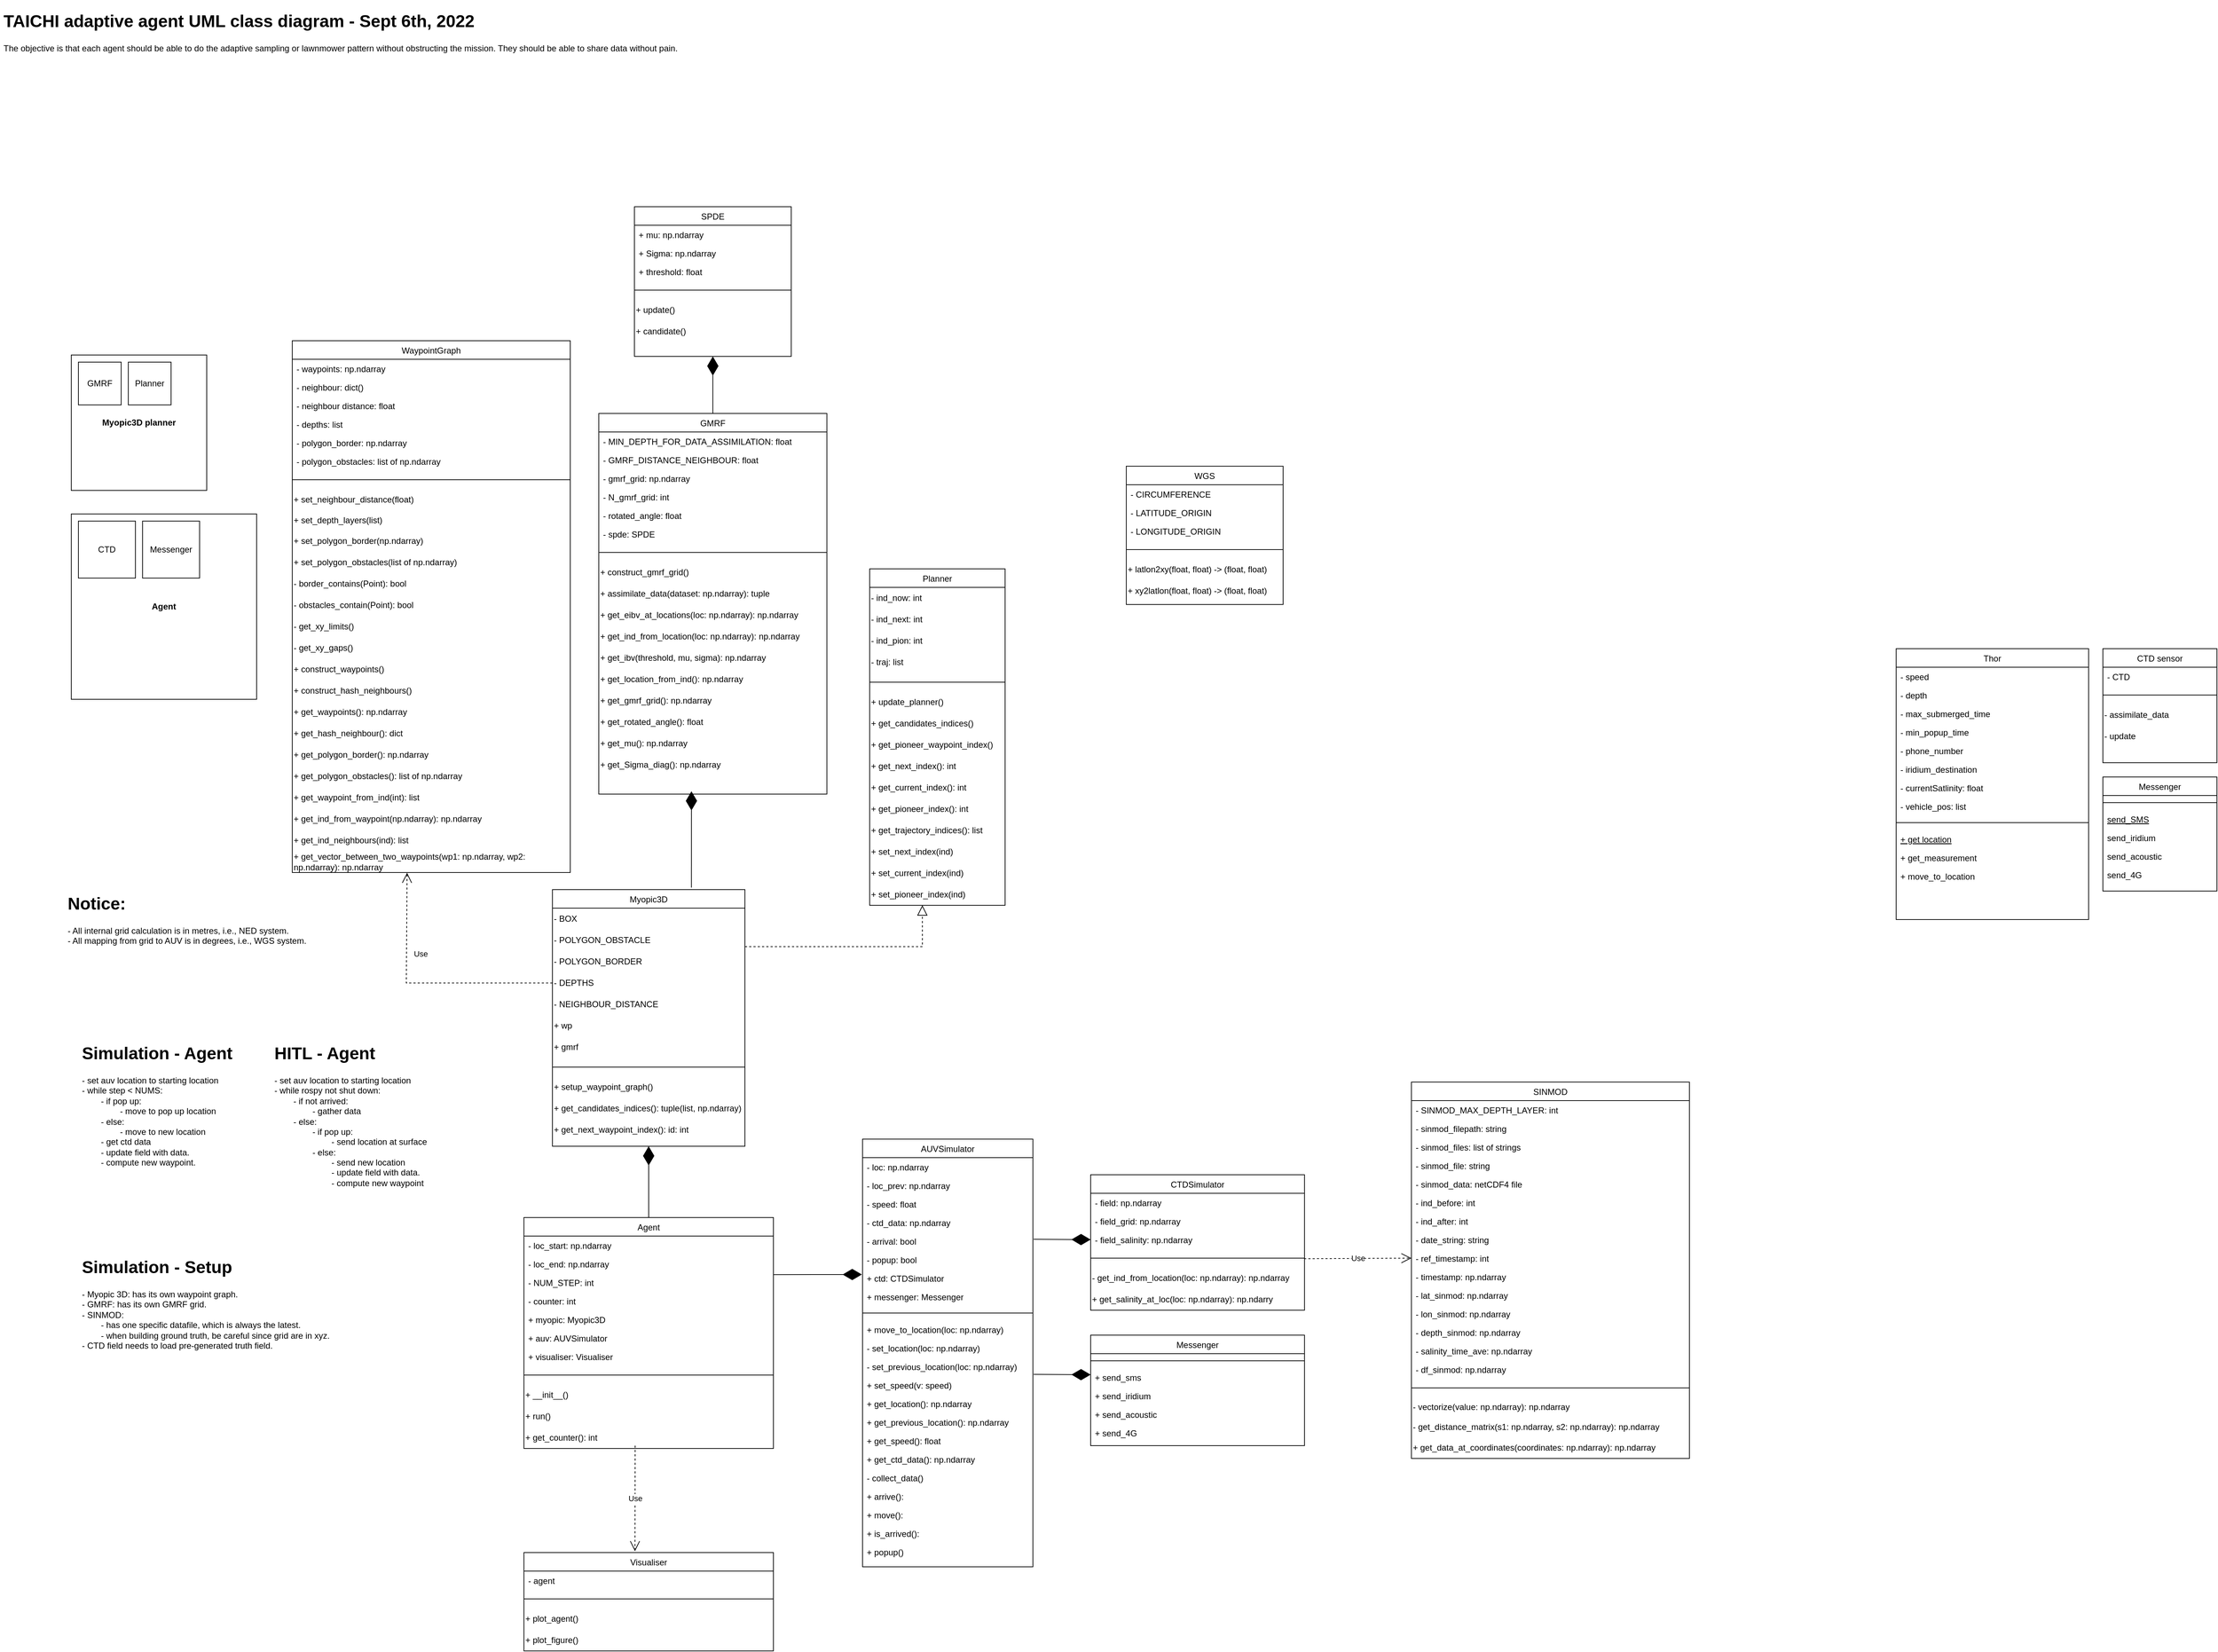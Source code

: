<mxfile version="20.2.8" type="device"><diagram id="C5RBs43oDa-KdzZeNtuy" name="Page-1"><mxGraphModel dx="6664" dy="3408" grid="1" gridSize="10" guides="1" tooltips="1" connect="1" arrows="1" fold="1" page="1" pageScale="1" pageWidth="4681" pageHeight="3300" math="0" shadow="0"><root><mxCell id="WIyWlLk6GJQsqaUBKTNV-0"/><mxCell id="WIyWlLk6GJQsqaUBKTNV-1" parent="WIyWlLk6GJQsqaUBKTNV-0"/><mxCell id="u6cWLPm3TQ6t4aNCsoLh-93" value="Planner" style="swimlane;fontStyle=0;align=center;verticalAlign=top;childLayout=stackLayout;horizontal=1;startSize=26;horizontalStack=0;resizeParent=1;resizeLast=0;collapsible=1;marginBottom=0;rounded=0;shadow=0;strokeWidth=1;" parent="WIyWlLk6GJQsqaUBKTNV-1" vertex="1"><mxGeometry x="1340" y="858" width="190" height="472" as="geometry"><mxRectangle x="130" y="380" width="160" height="26" as="alternateBounds"/></mxGeometry></mxCell><mxCell id="u6cWLPm3TQ6t4aNCsoLh-99" value="- ind_now: int" style="text;html=1;strokeColor=none;fillColor=none;align=left;verticalAlign=middle;whiteSpace=wrap;rounded=0;" parent="u6cWLPm3TQ6t4aNCsoLh-93" vertex="1"><mxGeometry y="26" width="190" height="30" as="geometry"/></mxCell><mxCell id="u6cWLPm3TQ6t4aNCsoLh-100" value="- ind_next: int" style="text;html=1;strokeColor=none;fillColor=none;align=left;verticalAlign=middle;whiteSpace=wrap;rounded=0;" parent="u6cWLPm3TQ6t4aNCsoLh-93" vertex="1"><mxGeometry y="56" width="190" height="30" as="geometry"/></mxCell><mxCell id="u6cWLPm3TQ6t4aNCsoLh-101" value="- ind_pion: int" style="text;html=1;strokeColor=none;fillColor=none;align=left;verticalAlign=middle;whiteSpace=wrap;rounded=0;" parent="u6cWLPm3TQ6t4aNCsoLh-93" vertex="1"><mxGeometry y="86" width="190" height="30" as="geometry"/></mxCell><mxCell id="B7e0Tdd3vI8cEg96QGEF-0" value="- traj: list" style="text;html=1;strokeColor=none;fillColor=none;align=left;verticalAlign=middle;whiteSpace=wrap;rounded=0;" parent="u6cWLPm3TQ6t4aNCsoLh-93" vertex="1"><mxGeometry y="116" width="190" height="30" as="geometry"/></mxCell><mxCell id="u6cWLPm3TQ6t4aNCsoLh-94" value="" style="line;html=1;strokeWidth=1;align=left;verticalAlign=middle;spacingTop=-1;spacingLeft=3;spacingRight=3;rotatable=0;labelPosition=right;points=[];portConstraint=eastwest;" parent="u6cWLPm3TQ6t4aNCsoLh-93" vertex="1"><mxGeometry y="146" width="190" height="26" as="geometry"/></mxCell><mxCell id="u6cWLPm3TQ6t4aNCsoLh-95" value="+ update_planner()" style="text;html=1;strokeColor=none;fillColor=none;align=left;verticalAlign=middle;whiteSpace=wrap;rounded=0;" parent="u6cWLPm3TQ6t4aNCsoLh-93" vertex="1"><mxGeometry y="172" width="190" height="30" as="geometry"/></mxCell><mxCell id="u6cWLPm3TQ6t4aNCsoLh-96" value="+ get_candidates_indices()" style="text;html=1;strokeColor=none;fillColor=none;align=left;verticalAlign=middle;whiteSpace=wrap;rounded=0;" parent="u6cWLPm3TQ6t4aNCsoLh-93" vertex="1"><mxGeometry y="202" width="190" height="30" as="geometry"/></mxCell><mxCell id="lE3qkzFHBeCoeJft3JCm-24" value="+ get_pioneer_waypoint_index()" style="text;html=1;strokeColor=none;fillColor=none;align=left;verticalAlign=middle;whiteSpace=wrap;rounded=0;" parent="u6cWLPm3TQ6t4aNCsoLh-93" vertex="1"><mxGeometry y="232" width="190" height="30" as="geometry"/></mxCell><mxCell id="lE3qkzFHBeCoeJft3JCm-25" value="+ get_next_index(): int" style="text;html=1;strokeColor=none;fillColor=none;align=left;verticalAlign=middle;whiteSpace=wrap;rounded=0;" parent="u6cWLPm3TQ6t4aNCsoLh-93" vertex="1"><mxGeometry y="262" width="190" height="30" as="geometry"/></mxCell><mxCell id="34ha0xALZhQaqSOPqyUO-0" value="+ get_current_index(): int" style="text;html=1;strokeColor=none;fillColor=none;align=left;verticalAlign=middle;whiteSpace=wrap;rounded=0;" parent="u6cWLPm3TQ6t4aNCsoLh-93" vertex="1"><mxGeometry y="292" width="190" height="30" as="geometry"/></mxCell><mxCell id="34ha0xALZhQaqSOPqyUO-2" value="+ get_pioneer_index(): int" style="text;html=1;strokeColor=none;fillColor=none;align=left;verticalAlign=middle;whiteSpace=wrap;rounded=0;" parent="u6cWLPm3TQ6t4aNCsoLh-93" vertex="1"><mxGeometry y="322" width="190" height="30" as="geometry"/></mxCell><mxCell id="B7e0Tdd3vI8cEg96QGEF-1" value="+ get_trajectory_indices(): list" style="text;html=1;strokeColor=none;fillColor=none;align=left;verticalAlign=middle;whiteSpace=wrap;rounded=0;" parent="u6cWLPm3TQ6t4aNCsoLh-93" vertex="1"><mxGeometry y="352" width="190" height="30" as="geometry"/></mxCell><mxCell id="34ha0xALZhQaqSOPqyUO-3" value="+ set_next_index(ind)" style="text;html=1;strokeColor=none;fillColor=none;align=left;verticalAlign=middle;whiteSpace=wrap;rounded=0;" parent="u6cWLPm3TQ6t4aNCsoLh-93" vertex="1"><mxGeometry y="382" width="190" height="30" as="geometry"/></mxCell><mxCell id="34ha0xALZhQaqSOPqyUO-4" value="+ set_current_index(ind)" style="text;html=1;strokeColor=none;fillColor=none;align=left;verticalAlign=middle;whiteSpace=wrap;rounded=0;" parent="u6cWLPm3TQ6t4aNCsoLh-93" vertex="1"><mxGeometry y="412" width="190" height="30" as="geometry"/></mxCell><mxCell id="34ha0xALZhQaqSOPqyUO-6" value="+ set_pioneer_index(ind)" style="text;html=1;strokeColor=none;fillColor=none;align=left;verticalAlign=middle;whiteSpace=wrap;rounded=0;" parent="u6cWLPm3TQ6t4aNCsoLh-93" vertex="1"><mxGeometry y="442" width="190" height="30" as="geometry"/></mxCell><mxCell id="7iUg0sL3hbKOepyehVSJ-0" value="&lt;h1&gt;TAICHI adaptive agent UML class diagram - Sept 6th, 2022&lt;/h1&gt;&lt;div&gt;The objective is that each agent should be able to do the adaptive sampling or lawnmower pattern without obstructing the mission. They should be able to share data without pain.&amp;nbsp;&lt;/div&gt;" style="text;html=1;strokeColor=none;fillColor=none;spacing=5;spacingTop=-20;whiteSpace=wrap;overflow=hidden;rounded=0;" parent="WIyWlLk6GJQsqaUBKTNV-1" vertex="1"><mxGeometry x="120" y="70" width="1360" height="120" as="geometry"/></mxCell><mxCell id="plsN3_Rw1YfsvE4Y6kvE-0" value="WaypointGraph" style="swimlane;fontStyle=0;align=center;verticalAlign=top;childLayout=stackLayout;horizontal=1;startSize=26;horizontalStack=0;resizeParent=1;resizeLast=0;collapsible=1;marginBottom=0;rounded=0;shadow=0;strokeWidth=1;" parent="WIyWlLk6GJQsqaUBKTNV-1" vertex="1"><mxGeometry x="530" y="538" width="390" height="746" as="geometry"><mxRectangle x="130" y="380" width="160" height="26" as="alternateBounds"/></mxGeometry></mxCell><mxCell id="plsN3_Rw1YfsvE4Y6kvE-1" value="- waypoints: np.ndarray" style="text;align=left;verticalAlign=top;spacingLeft=4;spacingRight=4;overflow=hidden;rotatable=0;points=[[0,0.5],[1,0.5]];portConstraint=eastwest;rounded=0;shadow=0;html=0;" parent="plsN3_Rw1YfsvE4Y6kvE-0" vertex="1"><mxGeometry y="26" width="390" height="26" as="geometry"/></mxCell><mxCell id="plsN3_Rw1YfsvE4Y6kvE-10" value="- neighbour: dict()" style="text;align=left;verticalAlign=top;spacingLeft=4;spacingRight=4;overflow=hidden;rotatable=0;points=[[0,0.5],[1,0.5]];portConstraint=eastwest;rounded=0;shadow=0;html=0;" parent="plsN3_Rw1YfsvE4Y6kvE-0" vertex="1"><mxGeometry y="52" width="390" height="26" as="geometry"/></mxCell><mxCell id="plsN3_Rw1YfsvE4Y6kvE-6" value="- neighbour distance: float" style="text;align=left;verticalAlign=top;spacingLeft=4;spacingRight=4;overflow=hidden;rotatable=0;points=[[0,0.5],[1,0.5]];portConstraint=eastwest;rounded=0;shadow=0;html=0;" parent="plsN3_Rw1YfsvE4Y6kvE-0" vertex="1"><mxGeometry y="78" width="390" height="26" as="geometry"/></mxCell><mxCell id="plsN3_Rw1YfsvE4Y6kvE-7" value="- depths: list" style="text;align=left;verticalAlign=top;spacingLeft=4;spacingRight=4;overflow=hidden;rotatable=0;points=[[0,0.5],[1,0.5]];portConstraint=eastwest;rounded=0;shadow=0;html=0;" parent="plsN3_Rw1YfsvE4Y6kvE-0" vertex="1"><mxGeometry y="104" width="390" height="26" as="geometry"/></mxCell><mxCell id="plsN3_Rw1YfsvE4Y6kvE-8" value="- polygon_border: np.ndarray" style="text;align=left;verticalAlign=top;spacingLeft=4;spacingRight=4;overflow=hidden;rotatable=0;points=[[0,0.5],[1,0.5]];portConstraint=eastwest;rounded=0;shadow=0;html=0;" parent="plsN3_Rw1YfsvE4Y6kvE-0" vertex="1"><mxGeometry y="130" width="390" height="26" as="geometry"/></mxCell><mxCell id="plsN3_Rw1YfsvE4Y6kvE-9" value="- polygon_obstacles: list of np.ndarray" style="text;align=left;verticalAlign=top;spacingLeft=4;spacingRight=4;overflow=hidden;rotatable=0;points=[[0,0.5],[1,0.5]];portConstraint=eastwest;rounded=0;shadow=0;html=0;" parent="plsN3_Rw1YfsvE4Y6kvE-0" vertex="1"><mxGeometry y="156" width="390" height="26" as="geometry"/></mxCell><mxCell id="plsN3_Rw1YfsvE4Y6kvE-3" value="" style="line;html=1;strokeWidth=1;align=left;verticalAlign=middle;spacingTop=-1;spacingLeft=3;spacingRight=3;rotatable=0;labelPosition=right;points=[];portConstraint=eastwest;" parent="plsN3_Rw1YfsvE4Y6kvE-0" vertex="1"><mxGeometry y="182" width="390" height="26" as="geometry"/></mxCell><mxCell id="plsN3_Rw1YfsvE4Y6kvE-4" value="+ set_neighbour_distance(float)" style="text;html=1;strokeColor=none;fillColor=none;align=left;verticalAlign=middle;whiteSpace=wrap;rounded=0;" parent="plsN3_Rw1YfsvE4Y6kvE-0" vertex="1"><mxGeometry y="208" width="390" height="30" as="geometry"/></mxCell><mxCell id="plsN3_Rw1YfsvE4Y6kvE-11" value="+ set_depth_layers(list)" style="text;html=1;strokeColor=none;fillColor=none;align=left;verticalAlign=middle;whiteSpace=wrap;rounded=0;" parent="plsN3_Rw1YfsvE4Y6kvE-0" vertex="1"><mxGeometry y="238" width="390" height="28" as="geometry"/></mxCell><mxCell id="plsN3_Rw1YfsvE4Y6kvE-12" value="+ set_polygon_border(np.ndarray)" style="text;html=1;strokeColor=none;fillColor=none;align=left;verticalAlign=middle;whiteSpace=wrap;rounded=0;" parent="plsN3_Rw1YfsvE4Y6kvE-0" vertex="1"><mxGeometry y="266" width="390" height="30" as="geometry"/></mxCell><mxCell id="plsN3_Rw1YfsvE4Y6kvE-13" value="+ set_polygon_obstacles(list of np.ndarray)" style="text;html=1;strokeColor=none;fillColor=none;align=left;verticalAlign=middle;whiteSpace=wrap;rounded=0;" parent="plsN3_Rw1YfsvE4Y6kvE-0" vertex="1"><mxGeometry y="296" width="390" height="30" as="geometry"/></mxCell><mxCell id="plsN3_Rw1YfsvE4Y6kvE-14" value="- border_contains(Point): bool" style="text;html=1;strokeColor=none;fillColor=none;align=left;verticalAlign=middle;whiteSpace=wrap;rounded=0;" parent="plsN3_Rw1YfsvE4Y6kvE-0" vertex="1"><mxGeometry y="326" width="390" height="30" as="geometry"/></mxCell><mxCell id="plsN3_Rw1YfsvE4Y6kvE-15" value="- obstacles_contain(Point): bool" style="text;html=1;strokeColor=none;fillColor=none;align=left;verticalAlign=middle;whiteSpace=wrap;rounded=0;" parent="plsN3_Rw1YfsvE4Y6kvE-0" vertex="1"><mxGeometry y="356" width="390" height="30" as="geometry"/></mxCell><mxCell id="plsN3_Rw1YfsvE4Y6kvE-16" value="- get_xy_limits()" style="text;html=1;strokeColor=none;fillColor=none;align=left;verticalAlign=middle;whiteSpace=wrap;rounded=0;" parent="plsN3_Rw1YfsvE4Y6kvE-0" vertex="1"><mxGeometry y="386" width="390" height="30" as="geometry"/></mxCell><mxCell id="plsN3_Rw1YfsvE4Y6kvE-17" value="- get_xy_gaps()" style="text;html=1;strokeColor=none;fillColor=none;align=left;verticalAlign=middle;whiteSpace=wrap;rounded=0;" parent="plsN3_Rw1YfsvE4Y6kvE-0" vertex="1"><mxGeometry y="416" width="390" height="30" as="geometry"/></mxCell><mxCell id="plsN3_Rw1YfsvE4Y6kvE-5" value="+ construct_waypoints()" style="text;html=1;strokeColor=none;fillColor=none;align=left;verticalAlign=middle;whiteSpace=wrap;rounded=0;" parent="plsN3_Rw1YfsvE4Y6kvE-0" vertex="1"><mxGeometry y="446" width="390" height="30" as="geometry"/></mxCell><mxCell id="plsN3_Rw1YfsvE4Y6kvE-18" value="+ construct_hash_neighbours()" style="text;html=1;strokeColor=none;fillColor=none;align=left;verticalAlign=middle;whiteSpace=wrap;rounded=0;" parent="plsN3_Rw1YfsvE4Y6kvE-0" vertex="1"><mxGeometry y="476" width="390" height="30" as="geometry"/></mxCell><mxCell id="plsN3_Rw1YfsvE4Y6kvE-19" value="+ get_waypoints(): np.ndarray" style="text;html=1;strokeColor=none;fillColor=none;align=left;verticalAlign=middle;whiteSpace=wrap;rounded=0;" parent="plsN3_Rw1YfsvE4Y6kvE-0" vertex="1"><mxGeometry y="506" width="390" height="30" as="geometry"/></mxCell><mxCell id="plsN3_Rw1YfsvE4Y6kvE-20" value="+ get_hash_neighbour(): dict" style="text;html=1;strokeColor=none;fillColor=none;align=left;verticalAlign=middle;whiteSpace=wrap;rounded=0;" parent="plsN3_Rw1YfsvE4Y6kvE-0" vertex="1"><mxGeometry y="536" width="390" height="30" as="geometry"/></mxCell><mxCell id="plsN3_Rw1YfsvE4Y6kvE-21" value="+ get_polygon_border(): np.ndarray" style="text;html=1;strokeColor=none;fillColor=none;align=left;verticalAlign=middle;whiteSpace=wrap;rounded=0;" parent="plsN3_Rw1YfsvE4Y6kvE-0" vertex="1"><mxGeometry y="566" width="390" height="30" as="geometry"/></mxCell><mxCell id="plsN3_Rw1YfsvE4Y6kvE-22" value="+ get_polygon_obstacles(): list of np.ndarray" style="text;html=1;strokeColor=none;fillColor=none;align=left;verticalAlign=middle;whiteSpace=wrap;rounded=0;" parent="plsN3_Rw1YfsvE4Y6kvE-0" vertex="1"><mxGeometry y="596" width="390" height="30" as="geometry"/></mxCell><mxCell id="plsN3_Rw1YfsvE4Y6kvE-23" value="+ get_waypoint_from_ind(int): list" style="text;html=1;strokeColor=none;fillColor=none;align=left;verticalAlign=middle;whiteSpace=wrap;rounded=0;" parent="plsN3_Rw1YfsvE4Y6kvE-0" vertex="1"><mxGeometry y="626" width="390" height="30" as="geometry"/></mxCell><mxCell id="plsN3_Rw1YfsvE4Y6kvE-24" value="+ get_ind_from_waypoint(np.ndarray): np.ndarray" style="text;html=1;strokeColor=none;fillColor=none;align=left;verticalAlign=middle;whiteSpace=wrap;rounded=0;" parent="plsN3_Rw1YfsvE4Y6kvE-0" vertex="1"><mxGeometry y="656" width="390" height="30" as="geometry"/></mxCell><mxCell id="plsN3_Rw1YfsvE4Y6kvE-25" value="+ get_ind_neighbours(ind): list" style="text;html=1;strokeColor=none;fillColor=none;align=left;verticalAlign=middle;whiteSpace=wrap;rounded=0;" parent="plsN3_Rw1YfsvE4Y6kvE-0" vertex="1"><mxGeometry y="686" width="390" height="30" as="geometry"/></mxCell><mxCell id="e51tBfpOWioPl-1S9L4V-11" value="+ get_vector_between_two_waypoints(wp1: np.ndarray, wp2: np.ndarray): np.ndarray" style="text;html=1;strokeColor=none;fillColor=none;align=left;verticalAlign=middle;whiteSpace=wrap;rounded=0;" parent="plsN3_Rw1YfsvE4Y6kvE-0" vertex="1"><mxGeometry y="716" width="390" height="30" as="geometry"/></mxCell><mxCell id="5N85A_KWL3ZWQSYdBThE-2" value="Myopic3D" style="swimlane;fontStyle=0;align=center;verticalAlign=top;childLayout=stackLayout;horizontal=1;startSize=26;horizontalStack=0;resizeParent=1;resizeLast=0;collapsible=1;marginBottom=0;rounded=0;shadow=0;strokeWidth=1;" parent="WIyWlLk6GJQsqaUBKTNV-1" vertex="1"><mxGeometry x="895" y="1308" width="270" height="360" as="geometry"><mxRectangle x="130" y="380" width="160" height="26" as="alternateBounds"/></mxGeometry></mxCell><mxCell id="B7e0Tdd3vI8cEg96QGEF-3" value="- BOX" style="text;html=1;strokeColor=none;fillColor=none;align=left;verticalAlign=middle;whiteSpace=wrap;rounded=0;" parent="5N85A_KWL3ZWQSYdBThE-2" vertex="1"><mxGeometry y="26" width="270" height="30" as="geometry"/></mxCell><mxCell id="B7e0Tdd3vI8cEg96QGEF-4" value="- POLYGON_OBSTACLE" style="text;html=1;strokeColor=none;fillColor=none;align=left;verticalAlign=middle;whiteSpace=wrap;rounded=0;" parent="5N85A_KWL3ZWQSYdBThE-2" vertex="1"><mxGeometry y="56" width="270" height="30" as="geometry"/></mxCell><mxCell id="B7e0Tdd3vI8cEg96QGEF-5" value="- POLYGON_BORDER" style="text;html=1;strokeColor=none;fillColor=none;align=left;verticalAlign=middle;whiteSpace=wrap;rounded=0;" parent="5N85A_KWL3ZWQSYdBThE-2" vertex="1"><mxGeometry y="86" width="270" height="30" as="geometry"/></mxCell><mxCell id="B7e0Tdd3vI8cEg96QGEF-6" value="- DEPTHS" style="text;html=1;strokeColor=none;fillColor=none;align=left;verticalAlign=middle;whiteSpace=wrap;rounded=0;" parent="5N85A_KWL3ZWQSYdBThE-2" vertex="1"><mxGeometry y="116" width="270" height="30" as="geometry"/></mxCell><mxCell id="B7e0Tdd3vI8cEg96QGEF-7" value="- NEIGHBOUR_DISTANCE" style="text;html=1;strokeColor=none;fillColor=none;align=left;verticalAlign=middle;whiteSpace=wrap;rounded=0;" parent="5N85A_KWL3ZWQSYdBThE-2" vertex="1"><mxGeometry y="146" width="270" height="30" as="geometry"/></mxCell><mxCell id="B7e0Tdd3vI8cEg96QGEF-8" value="+ wp" style="text;html=1;strokeColor=none;fillColor=none;align=left;verticalAlign=middle;whiteSpace=wrap;rounded=0;" parent="5N85A_KWL3ZWQSYdBThE-2" vertex="1"><mxGeometry y="176" width="270" height="30" as="geometry"/></mxCell><mxCell id="34ha0xALZhQaqSOPqyUO-28" value="+ gmrf" style="text;html=1;strokeColor=none;fillColor=none;align=left;verticalAlign=middle;whiteSpace=wrap;rounded=0;" parent="5N85A_KWL3ZWQSYdBThE-2" vertex="1"><mxGeometry y="206" width="270" height="30" as="geometry"/></mxCell><mxCell id="5N85A_KWL3ZWQSYdBThE-3" value="" style="line;html=1;strokeWidth=1;align=left;verticalAlign=middle;spacingTop=-1;spacingLeft=3;spacingRight=3;rotatable=0;labelPosition=right;points=[];portConstraint=eastwest;" parent="5N85A_KWL3ZWQSYdBThE-2" vertex="1"><mxGeometry y="236" width="270" height="26" as="geometry"/></mxCell><mxCell id="B7e0Tdd3vI8cEg96QGEF-2" value="+ setup_waypoint_graph()" style="text;html=1;strokeColor=none;fillColor=none;align=left;verticalAlign=middle;whiteSpace=wrap;rounded=0;" parent="5N85A_KWL3ZWQSYdBThE-2" vertex="1"><mxGeometry y="262" width="270" height="30" as="geometry"/></mxCell><mxCell id="5N85A_KWL3ZWQSYdBThE-4" value="+ get_candidates_indices(): tuple(list, np.ndarray)" style="text;html=1;strokeColor=none;fillColor=none;align=left;verticalAlign=middle;whiteSpace=wrap;rounded=0;" parent="5N85A_KWL3ZWQSYdBThE-2" vertex="1"><mxGeometry y="292" width="270" height="30" as="geometry"/></mxCell><mxCell id="34ha0xALZhQaqSOPqyUO-7" value="+ get_next_waypoint_index(): id: int" style="text;html=1;strokeColor=none;fillColor=none;align=left;verticalAlign=middle;whiteSpace=wrap;rounded=0;" parent="5N85A_KWL3ZWQSYdBThE-2" vertex="1"><mxGeometry y="322" width="270" height="30" as="geometry"/></mxCell><mxCell id="5N85A_KWL3ZWQSYdBThE-7" value="Use" style="endArrow=open;endSize=12;dashed=1;html=1;rounded=0;exitX=0;exitY=0.5;exitDx=0;exitDy=0;entryX=0.413;entryY=1.013;entryDx=0;entryDy=0;entryPerimeter=0;" parent="WIyWlLk6GJQsqaUBKTNV-1" source="B7e0Tdd3vI8cEg96QGEF-6" target="e51tBfpOWioPl-1S9L4V-11" edge="1"><mxGeometry x="0.371" y="-20" width="160" relative="1" as="geometry"><mxPoint x="690" y="1388" as="sourcePoint"/><mxPoint x="850" y="1388" as="targetPoint"/><Array as="points"><mxPoint x="690" y="1439"/></Array><mxPoint as="offset"/></mxGeometry></mxCell><mxCell id="34ha0xALZhQaqSOPqyUO-8" value="SPDE" style="swimlane;fontStyle=0;align=center;verticalAlign=top;childLayout=stackLayout;horizontal=1;startSize=26;horizontalStack=0;resizeParent=1;resizeLast=0;collapsible=1;marginBottom=0;rounded=0;shadow=0;strokeWidth=1;" parent="WIyWlLk6GJQsqaUBKTNV-1" vertex="1"><mxGeometry x="1010" y="350" width="220" height="210" as="geometry"><mxRectangle x="130" y="380" width="160" height="26" as="alternateBounds"/></mxGeometry></mxCell><mxCell id="34ha0xALZhQaqSOPqyUO-9" value="+ mu: np.ndarray" style="text;align=left;verticalAlign=top;spacingLeft=4;spacingRight=4;overflow=hidden;rotatable=0;points=[[0,0.5],[1,0.5]];portConstraint=eastwest;rounded=0;shadow=0;html=0;" parent="34ha0xALZhQaqSOPqyUO-8" vertex="1"><mxGeometry y="26" width="220" height="26" as="geometry"/></mxCell><mxCell id="34ha0xALZhQaqSOPqyUO-10" value="+ Sigma: np.ndarray" style="text;align=left;verticalAlign=top;spacingLeft=4;spacingRight=4;overflow=hidden;rotatable=0;points=[[0,0.5],[1,0.5]];portConstraint=eastwest;rounded=0;shadow=0;html=0;" parent="34ha0xALZhQaqSOPqyUO-8" vertex="1"><mxGeometry y="52" width="220" height="26" as="geometry"/></mxCell><mxCell id="34ha0xALZhQaqSOPqyUO-11" value="+ threshold: float" style="text;align=left;verticalAlign=top;spacingLeft=4;spacingRight=4;overflow=hidden;rotatable=0;points=[[0,0.5],[1,0.5]];portConstraint=eastwest;rounded=0;shadow=0;html=0;" parent="34ha0xALZhQaqSOPqyUO-8" vertex="1"><mxGeometry y="78" width="220" height="26" as="geometry"/></mxCell><mxCell id="34ha0xALZhQaqSOPqyUO-12" value="" style="line;html=1;strokeWidth=1;align=left;verticalAlign=middle;spacingTop=-1;spacingLeft=3;spacingRight=3;rotatable=0;labelPosition=right;points=[];portConstraint=eastwest;" parent="34ha0xALZhQaqSOPqyUO-8" vertex="1"><mxGeometry y="104" width="220" height="26" as="geometry"/></mxCell><mxCell id="34ha0xALZhQaqSOPqyUO-13" value="+ update()" style="text;html=1;strokeColor=none;fillColor=none;align=left;verticalAlign=middle;whiteSpace=wrap;rounded=0;" parent="34ha0xALZhQaqSOPqyUO-8" vertex="1"><mxGeometry y="130" width="220" height="30" as="geometry"/></mxCell><mxCell id="34ha0xALZhQaqSOPqyUO-14" value="+ candidate()" style="text;html=1;strokeColor=none;fillColor=none;align=left;verticalAlign=middle;whiteSpace=wrap;rounded=0;" parent="34ha0xALZhQaqSOPqyUO-8" vertex="1"><mxGeometry y="160" width="220" height="30" as="geometry"/></mxCell><mxCell id="34ha0xALZhQaqSOPqyUO-15" value="GMRF" style="swimlane;fontStyle=0;align=center;verticalAlign=top;childLayout=stackLayout;horizontal=1;startSize=26;horizontalStack=0;resizeParent=1;resizeLast=0;collapsible=1;marginBottom=0;rounded=0;shadow=0;strokeWidth=1;" parent="WIyWlLk6GJQsqaUBKTNV-1" vertex="1"><mxGeometry x="960" y="640" width="320" height="534" as="geometry"><mxRectangle x="130" y="380" width="160" height="26" as="alternateBounds"/></mxGeometry></mxCell><mxCell id="e51tBfpOWioPl-1S9L4V-13" value="- MIN_DEPTH_FOR_DATA_ASSIMILATION: float" style="text;align=left;verticalAlign=top;spacingLeft=4;spacingRight=4;overflow=hidden;rotatable=0;points=[[0,0.5],[1,0.5]];portConstraint=eastwest;rounded=0;shadow=0;html=0;" parent="34ha0xALZhQaqSOPqyUO-15" vertex="1"><mxGeometry y="26" width="320" height="26" as="geometry"/></mxCell><mxCell id="34ha0xALZhQaqSOPqyUO-17" value="- GMRF_DISTANCE_NEIGHBOUR: float" style="text;align=left;verticalAlign=top;spacingLeft=4;spacingRight=4;overflow=hidden;rotatable=0;points=[[0,0.5],[1,0.5]];portConstraint=eastwest;rounded=0;shadow=0;html=0;" parent="34ha0xALZhQaqSOPqyUO-15" vertex="1"><mxGeometry y="52" width="320" height="26" as="geometry"/></mxCell><mxCell id="e51tBfpOWioPl-1S9L4V-12" value="- gmrf_grid: np.ndarray" style="text;align=left;verticalAlign=top;spacingLeft=4;spacingRight=4;overflow=hidden;rotatable=0;points=[[0,0.5],[1,0.5]];portConstraint=eastwest;rounded=0;shadow=0;html=0;" parent="34ha0xALZhQaqSOPqyUO-15" vertex="1"><mxGeometry y="78" width="320" height="26" as="geometry"/></mxCell><mxCell id="e51tBfpOWioPl-1S9L4V-14" value="- N_gmrf_grid: int" style="text;align=left;verticalAlign=top;spacingLeft=4;spacingRight=4;overflow=hidden;rotatable=0;points=[[0,0.5],[1,0.5]];portConstraint=eastwest;rounded=0;shadow=0;html=0;" parent="34ha0xALZhQaqSOPqyUO-15" vertex="1"><mxGeometry y="104" width="320" height="26" as="geometry"/></mxCell><mxCell id="e51tBfpOWioPl-1S9L4V-42" value="- rotated_angle: float" style="text;align=left;verticalAlign=top;spacingLeft=4;spacingRight=4;overflow=hidden;rotatable=0;points=[[0,0.5],[1,0.5]];portConstraint=eastwest;rounded=0;shadow=0;html=0;" parent="34ha0xALZhQaqSOPqyUO-15" vertex="1"><mxGeometry y="130" width="320" height="26" as="geometry"/></mxCell><mxCell id="34ha0xALZhQaqSOPqyUO-16" value="- spde: SPDE" style="text;align=left;verticalAlign=top;spacingLeft=4;spacingRight=4;overflow=hidden;rotatable=0;points=[[0,0.5],[1,0.5]];portConstraint=eastwest;rounded=0;shadow=0;html=0;" parent="34ha0xALZhQaqSOPqyUO-15" vertex="1"><mxGeometry y="156" width="320" height="26" as="geometry"/></mxCell><mxCell id="34ha0xALZhQaqSOPqyUO-19" value="" style="line;html=1;strokeWidth=1;align=left;verticalAlign=middle;spacingTop=-1;spacingLeft=3;spacingRight=3;rotatable=0;labelPosition=right;points=[];portConstraint=eastwest;" parent="34ha0xALZhQaqSOPqyUO-15" vertex="1"><mxGeometry y="182" width="320" height="26" as="geometry"/></mxCell><mxCell id="34ha0xALZhQaqSOPqyUO-20" value="+ construct_gmrf_grid()" style="text;html=1;strokeColor=none;fillColor=none;align=left;verticalAlign=middle;whiteSpace=wrap;rounded=0;" parent="34ha0xALZhQaqSOPqyUO-15" vertex="1"><mxGeometry y="208" width="320" height="30" as="geometry"/></mxCell><mxCell id="e51tBfpOWioPl-1S9L4V-15" value="+ assimilate_data(dataset: np.ndarray): tuple" style="text;html=1;strokeColor=none;fillColor=none;align=left;verticalAlign=middle;whiteSpace=wrap;rounded=0;" parent="34ha0xALZhQaqSOPqyUO-15" vertex="1"><mxGeometry y="238" width="320" height="30" as="geometry"/></mxCell><mxCell id="34ha0xALZhQaqSOPqyUO-21" value="+ get_eibv_at_locations(loc: np.ndarray): np.ndarray" style="text;html=1;strokeColor=none;fillColor=none;align=left;verticalAlign=middle;whiteSpace=wrap;rounded=0;" parent="34ha0xALZhQaqSOPqyUO-15" vertex="1"><mxGeometry y="268" width="320" height="30" as="geometry"/></mxCell><mxCell id="34ha0xALZhQaqSOPqyUO-22" value="+ get_ind_from_location(loc: np.ndarray): np.ndarray" style="text;html=1;strokeColor=none;fillColor=none;align=left;verticalAlign=middle;whiteSpace=wrap;rounded=0;" parent="34ha0xALZhQaqSOPqyUO-15" vertex="1"><mxGeometry y="298" width="320" height="30" as="geometry"/></mxCell><mxCell id="34ha0xALZhQaqSOPqyUO-38" value="+ get_ibv(threshold, mu, sigma): np.ndarray" style="text;html=1;strokeColor=none;fillColor=none;align=left;verticalAlign=middle;whiteSpace=wrap;rounded=0;" parent="34ha0xALZhQaqSOPqyUO-15" vertex="1"><mxGeometry y="328" width="320" height="30" as="geometry"/></mxCell><mxCell id="34ha0xALZhQaqSOPqyUO-23" value="+ get_location_from_ind(): np.ndarray" style="text;html=1;strokeColor=none;fillColor=none;align=left;verticalAlign=middle;whiteSpace=wrap;rounded=0;" parent="34ha0xALZhQaqSOPqyUO-15" vertex="1"><mxGeometry y="358" width="320" height="30" as="geometry"/></mxCell><mxCell id="34ha0xALZhQaqSOPqyUO-24" value="+ get_gmrf_grid(): np.ndarray" style="text;html=1;strokeColor=none;fillColor=none;align=left;verticalAlign=middle;whiteSpace=wrap;rounded=0;" parent="34ha0xALZhQaqSOPqyUO-15" vertex="1"><mxGeometry y="388" width="320" height="30" as="geometry"/></mxCell><mxCell id="e51tBfpOWioPl-1S9L4V-44" value="+ get_rotated_angle(): float" style="text;html=1;strokeColor=none;fillColor=none;align=left;verticalAlign=middle;whiteSpace=wrap;rounded=0;" parent="34ha0xALZhQaqSOPqyUO-15" vertex="1"><mxGeometry y="418" width="320" height="30" as="geometry"/></mxCell><mxCell id="e51tBfpOWioPl-1S9L4V-45" value="+ get_mu(): np.ndarray" style="text;html=1;strokeColor=none;fillColor=none;align=left;verticalAlign=middle;whiteSpace=wrap;rounded=0;" parent="34ha0xALZhQaqSOPqyUO-15" vertex="1"><mxGeometry y="448" width="320" height="30" as="geometry"/></mxCell><mxCell id="e51tBfpOWioPl-1S9L4V-46" value="+ get_Sigma_diag(): np.ndarray" style="text;html=1;strokeColor=none;fillColor=none;align=left;verticalAlign=middle;whiteSpace=wrap;rounded=0;" parent="34ha0xALZhQaqSOPqyUO-15" vertex="1"><mxGeometry y="478" width="320" height="30" as="geometry"/></mxCell><mxCell id="34ha0xALZhQaqSOPqyUO-26" value="" style="endArrow=diamondThin;endFill=1;endSize=24;html=1;rounded=0;exitX=0.5;exitY=0;exitDx=0;exitDy=0;entryX=0.5;entryY=1;entryDx=0;entryDy=0;" parent="WIyWlLk6GJQsqaUBKTNV-1" source="34ha0xALZhQaqSOPqyUO-15" target="34ha0xALZhQaqSOPqyUO-8" edge="1"><mxGeometry width="160" relative="1" as="geometry"><mxPoint x="959" y="730" as="sourcePoint"/><mxPoint x="1119" y="710" as="targetPoint"/></mxGeometry></mxCell><mxCell id="34ha0xALZhQaqSOPqyUO-31" value="WGS" style="swimlane;fontStyle=0;align=center;verticalAlign=top;childLayout=stackLayout;horizontal=1;startSize=26;horizontalStack=0;resizeParent=1;resizeLast=0;collapsible=1;marginBottom=0;rounded=0;shadow=0;strokeWidth=1;" parent="WIyWlLk6GJQsqaUBKTNV-1" vertex="1"><mxGeometry x="1700" y="714" width="220" height="194" as="geometry"><mxRectangle x="130" y="380" width="160" height="26" as="alternateBounds"/></mxGeometry></mxCell><mxCell id="34ha0xALZhQaqSOPqyUO-32" value="- CIRCUMFERENCE" style="text;align=left;verticalAlign=top;spacingLeft=4;spacingRight=4;overflow=hidden;rotatable=0;points=[[0,0.5],[1,0.5]];portConstraint=eastwest;rounded=0;shadow=0;html=0;" parent="34ha0xALZhQaqSOPqyUO-31" vertex="1"><mxGeometry y="26" width="220" height="26" as="geometry"/></mxCell><mxCell id="34ha0xALZhQaqSOPqyUO-33" value="- LATITUDE_ORIGIN" style="text;align=left;verticalAlign=top;spacingLeft=4;spacingRight=4;overflow=hidden;rotatable=0;points=[[0,0.5],[1,0.5]];portConstraint=eastwest;rounded=0;shadow=0;html=0;" parent="34ha0xALZhQaqSOPqyUO-31" vertex="1"><mxGeometry y="52" width="220" height="26" as="geometry"/></mxCell><mxCell id="34ha0xALZhQaqSOPqyUO-34" value="- LONGITUDE_ORIGIN" style="text;align=left;verticalAlign=top;spacingLeft=4;spacingRight=4;overflow=hidden;rotatable=0;points=[[0,0.5],[1,0.5]];portConstraint=eastwest;rounded=0;shadow=0;html=0;" parent="34ha0xALZhQaqSOPqyUO-31" vertex="1"><mxGeometry y="78" width="220" height="26" as="geometry"/></mxCell><mxCell id="34ha0xALZhQaqSOPqyUO-35" value="" style="line;html=1;strokeWidth=1;align=left;verticalAlign=middle;spacingTop=-1;spacingLeft=3;spacingRight=3;rotatable=0;labelPosition=right;points=[];portConstraint=eastwest;" parent="34ha0xALZhQaqSOPqyUO-31" vertex="1"><mxGeometry y="104" width="220" height="26" as="geometry"/></mxCell><mxCell id="34ha0xALZhQaqSOPqyUO-36" value="+ latlon2xy(float, float) -&amp;gt; (float, float)" style="text;html=1;strokeColor=none;fillColor=none;align=left;verticalAlign=middle;whiteSpace=wrap;rounded=0;" parent="34ha0xALZhQaqSOPqyUO-31" vertex="1"><mxGeometry y="130" width="220" height="30" as="geometry"/></mxCell><mxCell id="34ha0xALZhQaqSOPqyUO-37" value="+ xy2latlon(float, float) -&amp;gt; (float, float)" style="text;html=1;strokeColor=none;fillColor=none;align=left;verticalAlign=middle;whiteSpace=wrap;rounded=0;" parent="34ha0xALZhQaqSOPqyUO-31" vertex="1"><mxGeometry y="160" width="220" height="30" as="geometry"/></mxCell><mxCell id="34ha0xALZhQaqSOPqyUO-39" value="Agent" style="swimlane;fontStyle=0;align=center;verticalAlign=top;childLayout=stackLayout;horizontal=1;startSize=26;horizontalStack=0;resizeParent=1;resizeLast=0;collapsible=1;marginBottom=0;rounded=0;shadow=0;strokeWidth=1;" parent="WIyWlLk6GJQsqaUBKTNV-1" vertex="1"><mxGeometry x="855" y="1768" width="350" height="324" as="geometry"><mxRectangle x="130" y="380" width="160" height="26" as="alternateBounds"/></mxGeometry></mxCell><mxCell id="34ha0xALZhQaqSOPqyUO-40" value="- loc_start: np.ndarray" style="text;align=left;verticalAlign=top;spacingLeft=4;spacingRight=4;overflow=hidden;rotatable=0;points=[[0,0.5],[1,0.5]];portConstraint=eastwest;" parent="34ha0xALZhQaqSOPqyUO-39" vertex="1"><mxGeometry y="26" width="350" height="26" as="geometry"/></mxCell><mxCell id="34ha0xALZhQaqSOPqyUO-41" value="- loc_end: np.ndarray" style="text;align=left;verticalAlign=top;spacingLeft=4;spacingRight=4;overflow=hidden;rotatable=0;points=[[0,0.5],[1,0.5]];portConstraint=eastwest;rounded=0;shadow=0;html=0;" parent="34ha0xALZhQaqSOPqyUO-39" vertex="1"><mxGeometry y="52" width="350" height="26" as="geometry"/></mxCell><mxCell id="34ha0xALZhQaqSOPqyUO-42" value="- NUM_STEP: int" style="text;align=left;verticalAlign=top;spacingLeft=4;spacingRight=4;overflow=hidden;rotatable=0;points=[[0,0.5],[1,0.5]];portConstraint=eastwest;rounded=0;shadow=0;html=0;" parent="34ha0xALZhQaqSOPqyUO-39" vertex="1"><mxGeometry y="78" width="350" height="26" as="geometry"/></mxCell><mxCell id="e51tBfpOWioPl-1S9L4V-41" value="- counter: int" style="text;align=left;verticalAlign=top;spacingLeft=4;spacingRight=4;overflow=hidden;rotatable=0;points=[[0,0.5],[1,0.5]];portConstraint=eastwest;rounded=0;shadow=0;html=0;" parent="34ha0xALZhQaqSOPqyUO-39" vertex="1"><mxGeometry y="104" width="350" height="26" as="geometry"/></mxCell><mxCell id="e51tBfpOWioPl-1S9L4V-37" value="+ myopic: Myopic3D" style="text;align=left;verticalAlign=top;spacingLeft=4;spacingRight=4;overflow=hidden;rotatable=0;points=[[0,0.5],[1,0.5]];portConstraint=eastwest;rounded=0;shadow=0;html=0;" parent="34ha0xALZhQaqSOPqyUO-39" vertex="1"><mxGeometry y="130" width="350" height="26" as="geometry"/></mxCell><mxCell id="e51tBfpOWioPl-1S9L4V-38" value="+ auv: AUVSimulator" style="text;align=left;verticalAlign=top;spacingLeft=4;spacingRight=4;overflow=hidden;rotatable=0;points=[[0,0.5],[1,0.5]];portConstraint=eastwest;rounded=0;shadow=0;html=0;" parent="34ha0xALZhQaqSOPqyUO-39" vertex="1"><mxGeometry y="156" width="350" height="26" as="geometry"/></mxCell><mxCell id="e51tBfpOWioPl-1S9L4V-39" value="+ visualiser: Visualiser" style="text;align=left;verticalAlign=top;spacingLeft=4;spacingRight=4;overflow=hidden;rotatable=0;points=[[0,0.5],[1,0.5]];portConstraint=eastwest;rounded=0;shadow=0;html=0;" parent="34ha0xALZhQaqSOPqyUO-39" vertex="1"><mxGeometry y="182" width="350" height="26" as="geometry"/></mxCell><mxCell id="34ha0xALZhQaqSOPqyUO-43" value="" style="line;html=1;strokeWidth=1;align=left;verticalAlign=middle;spacingTop=-1;spacingLeft=3;spacingRight=3;rotatable=0;labelPosition=right;points=[];portConstraint=eastwest;" parent="34ha0xALZhQaqSOPqyUO-39" vertex="1"><mxGeometry y="208" width="350" height="26" as="geometry"/></mxCell><mxCell id="iLM7BXNMGosEqMDiIIPF-1" value="+ __init__()" style="text;html=1;strokeColor=none;fillColor=none;align=left;verticalAlign=middle;whiteSpace=wrap;rounded=0;" parent="34ha0xALZhQaqSOPqyUO-39" vertex="1"><mxGeometry y="234" width="350" height="30" as="geometry"/></mxCell><mxCell id="34ha0xALZhQaqSOPqyUO-44" value="+ run()" style="text;html=1;strokeColor=none;fillColor=none;align=left;verticalAlign=middle;whiteSpace=wrap;rounded=0;" parent="34ha0xALZhQaqSOPqyUO-39" vertex="1"><mxGeometry y="264" width="350" height="30" as="geometry"/></mxCell><mxCell id="pnckTNv3HEJ4oO4Sn8oK-0" value="+ get_counter(): int" style="text;html=1;strokeColor=none;fillColor=none;align=left;verticalAlign=middle;whiteSpace=wrap;rounded=0;" parent="34ha0xALZhQaqSOPqyUO-39" vertex="1"><mxGeometry y="294" width="350" height="30" as="geometry"/></mxCell><mxCell id="iLM7BXNMGosEqMDiIIPF-3" value="Thor" style="swimlane;fontStyle=0;align=center;verticalAlign=top;childLayout=stackLayout;horizontal=1;startSize=26;horizontalStack=0;resizeParent=1;resizeLast=0;collapsible=1;marginBottom=0;rounded=0;shadow=0;strokeWidth=1;" parent="WIyWlLk6GJQsqaUBKTNV-1" vertex="1"><mxGeometry x="2780" y="970" width="270" height="380" as="geometry"><mxRectangle x="130" y="380" width="160" height="26" as="alternateBounds"/></mxGeometry></mxCell><mxCell id="iLM7BXNMGosEqMDiIIPF-4" value="- speed" style="text;align=left;verticalAlign=top;spacingLeft=4;spacingRight=4;overflow=hidden;rotatable=0;points=[[0,0.5],[1,0.5]];portConstraint=eastwest;" parent="iLM7BXNMGosEqMDiIIPF-3" vertex="1"><mxGeometry y="26" width="270" height="26" as="geometry"/></mxCell><mxCell id="iLM7BXNMGosEqMDiIIPF-5" value="- depth" style="text;align=left;verticalAlign=top;spacingLeft=4;spacingRight=4;overflow=hidden;rotatable=0;points=[[0,0.5],[1,0.5]];portConstraint=eastwest;" parent="iLM7BXNMGosEqMDiIIPF-3" vertex="1"><mxGeometry y="52" width="270" height="26" as="geometry"/></mxCell><mxCell id="Z9Z3bAJxkiC3vi-IZ3wL-4" value="- max_submerged_time" style="text;align=left;verticalAlign=top;spacingLeft=4;spacingRight=4;overflow=hidden;rotatable=0;points=[[0,0.5],[1,0.5]];portConstraint=eastwest;" vertex="1" parent="iLM7BXNMGosEqMDiIIPF-3"><mxGeometry y="78" width="270" height="26" as="geometry"/></mxCell><mxCell id="Z9Z3bAJxkiC3vi-IZ3wL-5" value="- min_popup_time" style="text;align=left;verticalAlign=top;spacingLeft=4;spacingRight=4;overflow=hidden;rotatable=0;points=[[0,0.5],[1,0.5]];portConstraint=eastwest;" vertex="1" parent="iLM7BXNMGosEqMDiIIPF-3"><mxGeometry y="104" width="270" height="26" as="geometry"/></mxCell><mxCell id="Z9Z3bAJxkiC3vi-IZ3wL-3" value="- phone_number" style="text;align=left;verticalAlign=top;spacingLeft=4;spacingRight=4;overflow=hidden;rotatable=0;points=[[0,0.5],[1,0.5]];portConstraint=eastwest;" vertex="1" parent="iLM7BXNMGosEqMDiIIPF-3"><mxGeometry y="130" width="270" height="26" as="geometry"/></mxCell><mxCell id="Z9Z3bAJxkiC3vi-IZ3wL-6" value="- iridium_destination" style="text;align=left;verticalAlign=top;spacingLeft=4;spacingRight=4;overflow=hidden;rotatable=0;points=[[0,0.5],[1,0.5]];portConstraint=eastwest;" vertex="1" parent="iLM7BXNMGosEqMDiIIPF-3"><mxGeometry y="156" width="270" height="26" as="geometry"/></mxCell><mxCell id="Z9Z3bAJxkiC3vi-IZ3wL-7" value="- currentSatlinity: float" style="text;align=left;verticalAlign=top;spacingLeft=4;spacingRight=4;overflow=hidden;rotatable=0;points=[[0,0.5],[1,0.5]];portConstraint=eastwest;" vertex="1" parent="iLM7BXNMGosEqMDiIIPF-3"><mxGeometry y="182" width="270" height="26" as="geometry"/></mxCell><mxCell id="Z9Z3bAJxkiC3vi-IZ3wL-8" value="- vehicle_pos: list" style="text;align=left;verticalAlign=top;spacingLeft=4;spacingRight=4;overflow=hidden;rotatable=0;points=[[0,0.5],[1,0.5]];portConstraint=eastwest;" vertex="1" parent="iLM7BXNMGosEqMDiIIPF-3"><mxGeometry y="208" width="270" height="26" as="geometry"/></mxCell><mxCell id="iLM7BXNMGosEqMDiIIPF-6" value="" style="line;html=1;strokeWidth=1;align=left;verticalAlign=middle;spacingTop=-1;spacingLeft=3;spacingRight=3;rotatable=0;labelPosition=right;points=[];portConstraint=eastwest;" parent="iLM7BXNMGosEqMDiIIPF-3" vertex="1"><mxGeometry y="234" width="270" height="20" as="geometry"/></mxCell><mxCell id="iLM7BXNMGosEqMDiIIPF-7" value="+ get location" style="text;align=left;verticalAlign=top;spacingLeft=4;spacingRight=4;overflow=hidden;rotatable=0;points=[[0,0.5],[1,0.5]];portConstraint=eastwest;fontStyle=4" parent="iLM7BXNMGosEqMDiIIPF-3" vertex="1"><mxGeometry y="254" width="270" height="26" as="geometry"/></mxCell><mxCell id="iLM7BXNMGosEqMDiIIPF-8" value="+ get_measurement" style="text;align=left;verticalAlign=top;spacingLeft=4;spacingRight=4;overflow=hidden;rotatable=0;points=[[0,0.5],[1,0.5]];portConstraint=eastwest;" parent="iLM7BXNMGosEqMDiIIPF-3" vertex="1"><mxGeometry y="280" width="270" height="26" as="geometry"/></mxCell><mxCell id="iLM7BXNMGosEqMDiIIPF-9" value="+ move_to_location" style="text;align=left;verticalAlign=top;spacingLeft=4;spacingRight=4;overflow=hidden;rotatable=0;points=[[0,0.5],[1,0.5]];portConstraint=eastwest;" parent="iLM7BXNMGosEqMDiIIPF-3" vertex="1"><mxGeometry y="306" width="270" height="26" as="geometry"/></mxCell><mxCell id="iLM7BXNMGosEqMDiIIPF-10" value="AUVSimulator" style="swimlane;fontStyle=0;align=center;verticalAlign=top;childLayout=stackLayout;horizontal=1;startSize=26;horizontalStack=0;resizeParent=1;resizeLast=0;collapsible=1;marginBottom=0;rounded=0;shadow=0;strokeWidth=1;" parent="WIyWlLk6GJQsqaUBKTNV-1" vertex="1"><mxGeometry x="1330" y="1658" width="239" height="600" as="geometry"><mxRectangle x="130" y="380" width="160" height="26" as="alternateBounds"/></mxGeometry></mxCell><mxCell id="iLM7BXNMGosEqMDiIIPF-11" value="- loc: np.ndarray" style="text;align=left;verticalAlign=top;spacingLeft=4;spacingRight=4;overflow=hidden;rotatable=0;points=[[0,0.5],[1,0.5]];portConstraint=eastwest;" parent="iLM7BXNMGosEqMDiIIPF-10" vertex="1"><mxGeometry y="26" width="239" height="26" as="geometry"/></mxCell><mxCell id="iLM7BXNMGosEqMDiIIPF-12" value="- loc_prev: np.ndarray" style="text;align=left;verticalAlign=top;spacingLeft=4;spacingRight=4;overflow=hidden;rotatable=0;points=[[0,0.5],[1,0.5]];portConstraint=eastwest;" parent="iLM7BXNMGosEqMDiIIPF-10" vertex="1"><mxGeometry y="52" width="239" height="26" as="geometry"/></mxCell><mxCell id="Y6AawkQsv1EClieW6_eX-29" value="- speed: float" style="text;align=left;verticalAlign=top;spacingLeft=4;spacingRight=4;overflow=hidden;rotatable=0;points=[[0,0.5],[1,0.5]];portConstraint=eastwest;" parent="iLM7BXNMGosEqMDiIIPF-10" vertex="1"><mxGeometry y="78" width="239" height="26" as="geometry"/></mxCell><mxCell id="e51tBfpOWioPl-1S9L4V-18" value="- ctd_data: np.ndarray" style="text;align=left;verticalAlign=top;spacingLeft=4;spacingRight=4;overflow=hidden;rotatable=0;points=[[0,0.5],[1,0.5]];portConstraint=eastwest;" parent="iLM7BXNMGosEqMDiIIPF-10" vertex="1"><mxGeometry y="104" width="239" height="26" as="geometry"/></mxCell><mxCell id="itDhj-BvlUPP9uriDlKc-1" value="- arrival: bool" style="text;align=left;verticalAlign=top;spacingLeft=4;spacingRight=4;overflow=hidden;rotatable=0;points=[[0,0.5],[1,0.5]];portConstraint=eastwest;" parent="iLM7BXNMGosEqMDiIIPF-10" vertex="1"><mxGeometry y="130" width="239" height="26" as="geometry"/></mxCell><mxCell id="e51tBfpOWioPl-1S9L4V-19" value="- popup: bool" style="text;align=left;verticalAlign=top;spacingLeft=4;spacingRight=4;overflow=hidden;rotatable=0;points=[[0,0.5],[1,0.5]];portConstraint=eastwest;" parent="iLM7BXNMGosEqMDiIIPF-10" vertex="1"><mxGeometry y="156" width="239" height="26" as="geometry"/></mxCell><mxCell id="Y6AawkQsv1EClieW6_eX-30" value="+ ctd: CTDSimulator" style="text;align=left;verticalAlign=top;spacingLeft=4;spacingRight=4;overflow=hidden;rotatable=0;points=[[0,0.5],[1,0.5]];portConstraint=eastwest;" parent="iLM7BXNMGosEqMDiIIPF-10" vertex="1"><mxGeometry y="182" width="239" height="26" as="geometry"/></mxCell><mxCell id="Y6AawkQsv1EClieW6_eX-31" value="+ messenger: Messenger" style="text;align=left;verticalAlign=top;spacingLeft=4;spacingRight=4;overflow=hidden;rotatable=0;points=[[0,0.5],[1,0.5]];portConstraint=eastwest;" parent="iLM7BXNMGosEqMDiIIPF-10" vertex="1"><mxGeometry y="208" width="239" height="26" as="geometry"/></mxCell><mxCell id="iLM7BXNMGosEqMDiIIPF-13" value="" style="line;html=1;strokeWidth=1;align=left;verticalAlign=middle;spacingTop=-1;spacingLeft=3;spacingRight=3;rotatable=0;labelPosition=right;points=[];portConstraint=eastwest;" parent="iLM7BXNMGosEqMDiIIPF-10" vertex="1"><mxGeometry y="234" width="239" height="20" as="geometry"/></mxCell><mxCell id="9uNtz3s55tr95jO59U_w-7" value="+ move_to_location(loc: np.ndarray)" style="text;align=left;verticalAlign=top;spacingLeft=4;spacingRight=4;overflow=hidden;rotatable=0;points=[[0,0.5],[1,0.5]];portConstraint=eastwest;" parent="iLM7BXNMGosEqMDiIIPF-10" vertex="1"><mxGeometry y="254" width="239" height="26" as="geometry"/></mxCell><mxCell id="e51tBfpOWioPl-1S9L4V-20" value="- set_location(loc: np.ndarray)" style="text;align=left;verticalAlign=top;spacingLeft=4;spacingRight=4;overflow=hidden;rotatable=0;points=[[0,0.5],[1,0.5]];portConstraint=eastwest;" parent="iLM7BXNMGosEqMDiIIPF-10" vertex="1"><mxGeometry y="280" width="239" height="26" as="geometry"/></mxCell><mxCell id="e51tBfpOWioPl-1S9L4V-21" value="- set_previous_location(loc: np.ndarray)" style="text;align=left;verticalAlign=top;spacingLeft=4;spacingRight=4;overflow=hidden;rotatable=0;points=[[0,0.5],[1,0.5]];portConstraint=eastwest;" parent="iLM7BXNMGosEqMDiIIPF-10" vertex="1"><mxGeometry y="306" width="239" height="26" as="geometry"/></mxCell><mxCell id="Y6AawkQsv1EClieW6_eX-42" value="+ set_speed(v: speed)" style="text;align=left;verticalAlign=top;spacingLeft=4;spacingRight=4;overflow=hidden;rotatable=0;points=[[0,0.5],[1,0.5]];portConstraint=eastwest;" parent="iLM7BXNMGosEqMDiIIPF-10" vertex="1"><mxGeometry y="332" width="239" height="26" as="geometry"/></mxCell><mxCell id="Y6AawkQsv1EClieW6_eX-43" value="+ get_location(): np.ndarray" style="text;align=left;verticalAlign=top;spacingLeft=4;spacingRight=4;overflow=hidden;rotatable=0;points=[[0,0.5],[1,0.5]];portConstraint=eastwest;" parent="iLM7BXNMGosEqMDiIIPF-10" vertex="1"><mxGeometry y="358" width="239" height="26" as="geometry"/></mxCell><mxCell id="Y6AawkQsv1EClieW6_eX-44" value="+ get_previous_location(): np.ndarray" style="text;align=left;verticalAlign=top;spacingLeft=4;spacingRight=4;overflow=hidden;rotatable=0;points=[[0,0.5],[1,0.5]];portConstraint=eastwest;" parent="iLM7BXNMGosEqMDiIIPF-10" vertex="1"><mxGeometry y="384" width="239" height="26" as="geometry"/></mxCell><mxCell id="Y6AawkQsv1EClieW6_eX-45" value="+ get_speed(): float" style="text;align=left;verticalAlign=top;spacingLeft=4;spacingRight=4;overflow=hidden;rotatable=0;points=[[0,0.5],[1,0.5]];portConstraint=eastwest;" parent="iLM7BXNMGosEqMDiIIPF-10" vertex="1"><mxGeometry y="410" width="239" height="26" as="geometry"/></mxCell><mxCell id="Y6AawkQsv1EClieW6_eX-46" value="+ get_ctd_data(): np.ndarray" style="text;align=left;verticalAlign=top;spacingLeft=4;spacingRight=4;overflow=hidden;rotatable=0;points=[[0,0.5],[1,0.5]];portConstraint=eastwest;" parent="iLM7BXNMGosEqMDiIIPF-10" vertex="1"><mxGeometry y="436" width="239" height="26" as="geometry"/></mxCell><mxCell id="e51tBfpOWioPl-1S9L4V-22" value="- collect_data()" style="text;align=left;verticalAlign=top;spacingLeft=4;spacingRight=4;overflow=hidden;rotatable=0;points=[[0,0.5],[1,0.5]];portConstraint=eastwest;" parent="iLM7BXNMGosEqMDiIIPF-10" vertex="1"><mxGeometry y="462" width="239" height="26" as="geometry"/></mxCell><mxCell id="itDhj-BvlUPP9uriDlKc-3" value="+ arrive(): " style="text;align=left;verticalAlign=top;spacingLeft=4;spacingRight=4;overflow=hidden;rotatable=0;points=[[0,0.5],[1,0.5]];portConstraint=eastwest;" parent="iLM7BXNMGosEqMDiIIPF-10" vertex="1"><mxGeometry y="488" width="239" height="26" as="geometry"/></mxCell><mxCell id="itDhj-BvlUPP9uriDlKc-4" value="+ move():" style="text;align=left;verticalAlign=top;spacingLeft=4;spacingRight=4;overflow=hidden;rotatable=0;points=[[0,0.5],[1,0.5]];portConstraint=eastwest;" parent="iLM7BXNMGosEqMDiIIPF-10" vertex="1"><mxGeometry y="514" width="239" height="26" as="geometry"/></mxCell><mxCell id="itDhj-BvlUPP9uriDlKc-5" value="+ is_arrived():" style="text;align=left;verticalAlign=top;spacingLeft=4;spacingRight=4;overflow=hidden;rotatable=0;points=[[0,0.5],[1,0.5]];portConstraint=eastwest;" parent="iLM7BXNMGosEqMDiIIPF-10" vertex="1"><mxGeometry y="540" width="239" height="26" as="geometry"/></mxCell><mxCell id="Y6AawkQsv1EClieW6_eX-47" value="+ popup()" style="text;align=left;verticalAlign=top;spacingLeft=4;spacingRight=4;overflow=hidden;rotatable=0;points=[[0,0.5],[1,0.5]];portConstraint=eastwest;" parent="iLM7BXNMGosEqMDiIIPF-10" vertex="1"><mxGeometry y="566" width="239" height="26" as="geometry"/></mxCell><mxCell id="wxb2ek2AJUR20oN8oI2s-3" value="CTDSimulator" style="swimlane;fontStyle=0;align=center;verticalAlign=top;childLayout=stackLayout;horizontal=1;startSize=26;horizontalStack=0;resizeParent=1;resizeLast=0;collapsible=1;marginBottom=0;rounded=0;shadow=0;strokeWidth=1;" parent="WIyWlLk6GJQsqaUBKTNV-1" vertex="1"><mxGeometry x="1650" y="1708" width="300" height="190" as="geometry"><mxRectangle x="130" y="380" width="160" height="26" as="alternateBounds"/></mxGeometry></mxCell><mxCell id="wxb2ek2AJUR20oN8oI2s-5" value="- field: np.ndarray" style="text;align=left;verticalAlign=top;spacingLeft=4;spacingRight=4;overflow=hidden;rotatable=0;points=[[0,0.5],[1,0.5]];portConstraint=eastwest;rounded=0;shadow=0;html=0;" parent="wxb2ek2AJUR20oN8oI2s-3" vertex="1"><mxGeometry y="26" width="300" height="26" as="geometry"/></mxCell><mxCell id="Y6AawkQsv1EClieW6_eX-20" value="- field_grid: np.ndarray" style="text;align=left;verticalAlign=top;spacingLeft=4;spacingRight=4;overflow=hidden;rotatable=0;points=[[0,0.5],[1,0.5]];portConstraint=eastwest;rounded=0;shadow=0;html=0;" parent="wxb2ek2AJUR20oN8oI2s-3" vertex="1"><mxGeometry y="52" width="300" height="26" as="geometry"/></mxCell><mxCell id="B7e0Tdd3vI8cEg96QGEF-9" value="" style="endArrow=diamondThin;endFill=1;endSize=24;html=1;rounded=0;exitX=1;exitY=0.5;exitDx=0;exitDy=0;entryX=0;entryY=0.5;entryDx=0;entryDy=0;" parent="wxb2ek2AJUR20oN8oI2s-3" target="Y6AawkQsv1EClieW6_eX-21" edge="1"><mxGeometry width="160" relative="1" as="geometry"><mxPoint x="-80" y="90.5" as="sourcePoint"/><mxPoint x="46.912" y="91.5" as="targetPoint"/></mxGeometry></mxCell><mxCell id="Y6AawkQsv1EClieW6_eX-21" value="- field_salinity: np.ndarray" style="text;align=left;verticalAlign=top;spacingLeft=4;spacingRight=4;overflow=hidden;rotatable=0;points=[[0,0.5],[1,0.5]];portConstraint=eastwest;rounded=0;shadow=0;html=0;" parent="wxb2ek2AJUR20oN8oI2s-3" vertex="1"><mxGeometry y="78" width="300" height="26" as="geometry"/></mxCell><mxCell id="wxb2ek2AJUR20oN8oI2s-9" value="" style="line;html=1;strokeWidth=1;align=left;verticalAlign=middle;spacingTop=-1;spacingLeft=3;spacingRight=3;rotatable=0;labelPosition=right;points=[];portConstraint=eastwest;" parent="wxb2ek2AJUR20oN8oI2s-3" vertex="1"><mxGeometry y="104" width="300" height="26" as="geometry"/></mxCell><mxCell id="e51tBfpOWioPl-1S9L4V-28" value="- get_ind_from_location(loc: np.ndarray): np.ndarray" style="text;html=1;strokeColor=none;fillColor=none;align=left;verticalAlign=middle;whiteSpace=wrap;rounded=0;" parent="wxb2ek2AJUR20oN8oI2s-3" vertex="1"><mxGeometry y="130" width="300" height="30" as="geometry"/></mxCell><mxCell id="wxb2ek2AJUR20oN8oI2s-11" value="+ get_salinity_at_loc(loc: np.ndarray): np.ndarry" style="text;html=1;strokeColor=none;fillColor=none;align=left;verticalAlign=middle;whiteSpace=wrap;rounded=0;" parent="wxb2ek2AJUR20oN8oI2s-3" vertex="1"><mxGeometry y="160" width="300" height="30" as="geometry"/></mxCell><mxCell id="9uNtz3s55tr95jO59U_w-5" value="" style="group" parent="WIyWlLk6GJQsqaUBKTNV-1" vertex="1" connectable="0"><mxGeometry x="220" y="558" width="190" height="190" as="geometry"/></mxCell><mxCell id="wxb2ek2AJUR20oN8oI2s-2" value="Myopic3D planner" style="whiteSpace=wrap;html=1;aspect=fixed;fontStyle=1" parent="9uNtz3s55tr95jO59U_w-5" vertex="1"><mxGeometry width="190" height="190" as="geometry"/></mxCell><mxCell id="wxb2ek2AJUR20oN8oI2s-1" value="GMRF" style="whiteSpace=wrap;html=1;aspect=fixed;" parent="9uNtz3s55tr95jO59U_w-5" vertex="1"><mxGeometry x="10" y="10" width="60" height="60" as="geometry"/></mxCell><mxCell id="9uNtz3s55tr95jO59U_w-4" value="Planner" style="whiteSpace=wrap;html=1;aspect=fixed;" parent="9uNtz3s55tr95jO59U_w-5" vertex="1"><mxGeometry x="80" y="10" width="60" height="60" as="geometry"/></mxCell><mxCell id="1BuEGfu3jeZzA4kzfgbi-0" value="Messenger" style="swimlane;fontStyle=0;align=center;verticalAlign=top;childLayout=stackLayout;horizontal=1;startSize=26;horizontalStack=0;resizeParent=1;resizeLast=0;collapsible=1;marginBottom=0;rounded=0;shadow=0;strokeWidth=1;" parent="WIyWlLk6GJQsqaUBKTNV-1" vertex="1"><mxGeometry x="1650" y="1933" width="300" height="155" as="geometry"><mxRectangle x="130" y="380" width="160" height="26" as="alternateBounds"/></mxGeometry></mxCell><mxCell id="1BuEGfu3jeZzA4kzfgbi-1" value="" style="line;html=1;strokeWidth=1;align=left;verticalAlign=middle;spacingTop=-1;spacingLeft=3;spacingRight=3;rotatable=0;labelPosition=right;points=[];portConstraint=eastwest;" parent="1BuEGfu3jeZzA4kzfgbi-0" vertex="1"><mxGeometry y="26" width="300" height="20" as="geometry"/></mxCell><mxCell id="Y6AawkQsv1EClieW6_eX-39" value="+ send_sms" style="text;align=left;verticalAlign=top;spacingLeft=4;spacingRight=4;overflow=hidden;rotatable=0;points=[[0,0.5],[1,0.5]];portConstraint=eastwest;" parent="1BuEGfu3jeZzA4kzfgbi-0" vertex="1"><mxGeometry y="46" width="300" height="26" as="geometry"/></mxCell><mxCell id="1BuEGfu3jeZzA4kzfgbi-3" value="+ send_iridium" style="text;align=left;verticalAlign=top;spacingLeft=4;spacingRight=4;overflow=hidden;rotatable=0;points=[[0,0.5],[1,0.5]];portConstraint=eastwest;" parent="1BuEGfu3jeZzA4kzfgbi-0" vertex="1"><mxGeometry y="72" width="300" height="26" as="geometry"/></mxCell><mxCell id="1BuEGfu3jeZzA4kzfgbi-4" value="+ send_acoustic" style="text;align=left;verticalAlign=top;spacingLeft=4;spacingRight=4;overflow=hidden;rotatable=0;points=[[0,0.5],[1,0.5]];portConstraint=eastwest;" parent="1BuEGfu3jeZzA4kzfgbi-0" vertex="1"><mxGeometry y="98" width="300" height="26" as="geometry"/></mxCell><mxCell id="1BuEGfu3jeZzA4kzfgbi-5" value="+ send_4G" style="text;align=left;verticalAlign=top;spacingLeft=4;spacingRight=4;overflow=hidden;rotatable=0;points=[[0,0.5],[1,0.5]];portConstraint=eastwest;" parent="1BuEGfu3jeZzA4kzfgbi-0" vertex="1"><mxGeometry y="124" width="300" height="26" as="geometry"/></mxCell><mxCell id="1BuEGfu3jeZzA4kzfgbi-15" value="&lt;h1&gt;Simulation - Agent&lt;/h1&gt;&lt;div&gt;- set auv location to starting location&lt;/div&gt;&lt;div&gt;- while step &amp;lt; NUMS:&amp;nbsp;&lt;/div&gt;&lt;div&gt;&lt;span style=&quot;background-color: initial;&quot;&gt;&lt;span style=&quot;white-space: pre;&quot;&gt;&#9;&lt;/span&gt;- if pop up:&amp;nbsp;&lt;/span&gt;&lt;/div&gt;&lt;div&gt;&lt;span style=&quot;background-color: initial; white-space: pre;&quot;&gt;&lt;span style=&quot;white-space: pre;&quot;&gt;&#9;&lt;/span&gt;&#9;&lt;/span&gt;&lt;span style=&quot;background-color: initial;&quot;&gt;- move to pop up location&lt;/span&gt;&lt;/div&gt;&lt;div&gt;&lt;span style=&quot;background-color: initial;&quot;&gt;&lt;span style=&quot;white-space: pre;&quot;&gt;&#9;&lt;/span&gt;- else:&amp;nbsp;&lt;/span&gt;&lt;/div&gt;&lt;div&gt;&lt;span style=&quot;background-color: initial; white-space: pre;&quot;&gt;&lt;span style=&quot;white-space: pre;&quot;&gt;&#9;&lt;/span&gt;&#9;&lt;/span&gt;&lt;span style=&quot;background-color: initial;&quot;&gt;-&lt;/span&gt;&lt;span style=&quot;background-color: initial;&quot;&gt;&amp;nbsp;move to new location&lt;/span&gt;&lt;/div&gt;&lt;div&gt;&lt;span style=&quot;background-color: initial;&quot;&gt;&lt;span style=&quot;white-space: pre;&quot;&gt;&#9;&lt;/span&gt;- get ctd data&lt;/span&gt;&lt;/div&gt;&lt;div&gt;&lt;span style=&quot;background-color: initial;&quot;&gt;&lt;span style=&quot;white-space: pre;&quot;&gt;&#9;&lt;/span&gt;- update field with data.&amp;nbsp;&lt;br&gt;&lt;/span&gt;&lt;/div&gt;&lt;div&gt;&lt;span style=&quot;background-color: initial;&quot;&gt;&lt;span style=&quot;white-space: pre;&quot;&gt;&#9;&lt;/span&gt;- compute new waypoint.&amp;nbsp;&lt;br&gt;&lt;/span&gt;&lt;/div&gt;&lt;div&gt;&lt;br&gt;&lt;/div&gt;" style="text;html=1;strokeColor=none;fillColor=none;spacing=5;spacingTop=-20;whiteSpace=wrap;overflow=hidden;rounded=0;" parent="WIyWlLk6GJQsqaUBKTNV-1" vertex="1"><mxGeometry x="230" y="1518" width="240" height="190" as="geometry"/></mxCell><mxCell id="Y6AawkQsv1EClieW6_eX-0" value="CTD sensor" style="swimlane;fontStyle=0;align=center;verticalAlign=top;childLayout=stackLayout;horizontal=1;startSize=26;horizontalStack=0;resizeParent=1;resizeLast=0;collapsible=1;marginBottom=0;rounded=0;shadow=0;strokeWidth=1;" parent="WIyWlLk6GJQsqaUBKTNV-1" vertex="1"><mxGeometry x="3070" y="970" width="160" height="160" as="geometry"><mxRectangle x="130" y="380" width="160" height="26" as="alternateBounds"/></mxGeometry></mxCell><mxCell id="Y6AawkQsv1EClieW6_eX-1" value="- CTD" style="text;align=left;verticalAlign=top;spacingLeft=4;spacingRight=4;overflow=hidden;rotatable=0;points=[[0,0.5],[1,0.5]];portConstraint=eastwest;rounded=0;shadow=0;html=0;" parent="Y6AawkQsv1EClieW6_eX-0" vertex="1"><mxGeometry y="26" width="160" height="26" as="geometry"/></mxCell><mxCell id="Y6AawkQsv1EClieW6_eX-2" value="" style="line;html=1;strokeWidth=1;align=left;verticalAlign=middle;spacingTop=-1;spacingLeft=3;spacingRight=3;rotatable=0;labelPosition=right;points=[];portConstraint=eastwest;" parent="Y6AawkQsv1EClieW6_eX-0" vertex="1"><mxGeometry y="52" width="160" height="26" as="geometry"/></mxCell><mxCell id="Y6AawkQsv1EClieW6_eX-3" value="- assimilate_data" style="text;html=1;strokeColor=none;fillColor=none;align=left;verticalAlign=middle;whiteSpace=wrap;rounded=0;" parent="Y6AawkQsv1EClieW6_eX-0" vertex="1"><mxGeometry y="78" width="160" height="30" as="geometry"/></mxCell><mxCell id="Y6AawkQsv1EClieW6_eX-4" value="- update" style="text;html=1;strokeColor=none;fillColor=none;align=left;verticalAlign=middle;whiteSpace=wrap;rounded=0;" parent="Y6AawkQsv1EClieW6_eX-0" vertex="1"><mxGeometry y="108" width="160" height="30" as="geometry"/></mxCell><mxCell id="Y6AawkQsv1EClieW6_eX-5" value="Messenger" style="swimlane;fontStyle=0;align=center;verticalAlign=top;childLayout=stackLayout;horizontal=1;startSize=26;horizontalStack=0;resizeParent=1;resizeLast=0;collapsible=1;marginBottom=0;rounded=0;shadow=0;strokeWidth=1;" parent="WIyWlLk6GJQsqaUBKTNV-1" vertex="1"><mxGeometry x="3070" y="1150" width="160" height="160" as="geometry"><mxRectangle x="130" y="380" width="160" height="26" as="alternateBounds"/></mxGeometry></mxCell><mxCell id="Y6AawkQsv1EClieW6_eX-6" value="" style="line;html=1;strokeWidth=1;align=left;verticalAlign=middle;spacingTop=-1;spacingLeft=3;spacingRight=3;rotatable=0;labelPosition=right;points=[];portConstraint=eastwest;" parent="Y6AawkQsv1EClieW6_eX-5" vertex="1"><mxGeometry y="26" width="160" height="20" as="geometry"/></mxCell><mxCell id="Y6AawkQsv1EClieW6_eX-7" value="send_SMS" style="text;align=left;verticalAlign=top;spacingLeft=4;spacingRight=4;overflow=hidden;rotatable=0;points=[[0,0.5],[1,0.5]];portConstraint=eastwest;fontStyle=4" parent="Y6AawkQsv1EClieW6_eX-5" vertex="1"><mxGeometry y="46" width="160" height="26" as="geometry"/></mxCell><mxCell id="Y6AawkQsv1EClieW6_eX-8" value="send_iridium" style="text;align=left;verticalAlign=top;spacingLeft=4;spacingRight=4;overflow=hidden;rotatable=0;points=[[0,0.5],[1,0.5]];portConstraint=eastwest;" parent="Y6AawkQsv1EClieW6_eX-5" vertex="1"><mxGeometry y="72" width="160" height="26" as="geometry"/></mxCell><mxCell id="Y6AawkQsv1EClieW6_eX-9" value="send_acoustic" style="text;align=left;verticalAlign=top;spacingLeft=4;spacingRight=4;overflow=hidden;rotatable=0;points=[[0,0.5],[1,0.5]];portConstraint=eastwest;" parent="Y6AawkQsv1EClieW6_eX-5" vertex="1"><mxGeometry y="98" width="160" height="26" as="geometry"/></mxCell><mxCell id="Y6AawkQsv1EClieW6_eX-10" value="send_4G" style="text;align=left;verticalAlign=top;spacingLeft=4;spacingRight=4;overflow=hidden;rotatable=0;points=[[0,0.5],[1,0.5]];portConstraint=eastwest;" parent="Y6AawkQsv1EClieW6_eX-5" vertex="1"><mxGeometry y="124" width="160" height="26" as="geometry"/></mxCell><mxCell id="Y6AawkQsv1EClieW6_eX-16" value="" style="group" parent="WIyWlLk6GJQsqaUBKTNV-1" vertex="1" connectable="0"><mxGeometry x="220" y="781" width="260" height="260" as="geometry"/></mxCell><mxCell id="Y6AawkQsv1EClieW6_eX-17" value="Agent" style="whiteSpace=wrap;html=1;aspect=fixed;fontStyle=1" parent="Y6AawkQsv1EClieW6_eX-16" vertex="1"><mxGeometry width="260" height="260" as="geometry"/></mxCell><mxCell id="Y6AawkQsv1EClieW6_eX-18" value="CTD" style="whiteSpace=wrap;html=1;aspect=fixed;" parent="Y6AawkQsv1EClieW6_eX-16" vertex="1"><mxGeometry x="10" y="10" width="80" height="80" as="geometry"/></mxCell><mxCell id="Y6AawkQsv1EClieW6_eX-19" value="Messenger" style="whiteSpace=wrap;html=1;aspect=fixed;" parent="Y6AawkQsv1EClieW6_eX-16" vertex="1"><mxGeometry x="100" y="10" width="80" height="80" as="geometry"/></mxCell><mxCell id="Y6AawkQsv1EClieW6_eX-26" value="" style="endArrow=diamondThin;endFill=1;endSize=24;html=1;rounded=0;entryX=0.5;entryY=1;entryDx=0;entryDy=0;exitX=0.5;exitY=0;exitDx=0;exitDy=0;" parent="WIyWlLk6GJQsqaUBKTNV-1" source="34ha0xALZhQaqSOPqyUO-39" target="5N85A_KWL3ZWQSYdBThE-2" edge="1"><mxGeometry width="160" relative="1" as="geometry"><mxPoint x="1170" y="1698" as="sourcePoint"/><mxPoint x="1330" y="1698" as="targetPoint"/></mxGeometry></mxCell><mxCell id="Y6AawkQsv1EClieW6_eX-28" value="" style="endArrow=diamondThin;endFill=1;endSize=24;html=1;rounded=0;exitX=0.999;exitY=0.082;exitDx=0;exitDy=0;entryX=-0.004;entryY=0.305;entryDx=0;entryDy=0;exitPerimeter=0;entryPerimeter=0;" parent="WIyWlLk6GJQsqaUBKTNV-1" source="34ha0xALZhQaqSOPqyUO-42" target="Y6AawkQsv1EClieW6_eX-30" edge="1"><mxGeometry width="160" relative="1" as="geometry"><mxPoint x="1210" y="1648" as="sourcePoint"/><mxPoint x="1330" y="1648" as="targetPoint"/></mxGeometry></mxCell><mxCell id="Y6AawkQsv1EClieW6_eX-32" value="SINMOD" style="swimlane;fontStyle=0;align=center;verticalAlign=top;childLayout=stackLayout;horizontal=1;startSize=26;horizontalStack=0;resizeParent=1;resizeLast=0;collapsible=1;marginBottom=0;rounded=0;shadow=0;strokeWidth=1;" parent="WIyWlLk6GJQsqaUBKTNV-1" vertex="1"><mxGeometry x="2100" y="1578" width="390" height="528" as="geometry"><mxRectangle x="130" y="380" width="160" height="26" as="alternateBounds"/></mxGeometry></mxCell><mxCell id="Y6AawkQsv1EClieW6_eX-33" value="- SINMOD_MAX_DEPTH_LAYER: int" style="text;align=left;verticalAlign=top;spacingLeft=4;spacingRight=4;overflow=hidden;rotatable=0;points=[[0,0.5],[1,0.5]];portConstraint=eastwest;rounded=0;shadow=0;html=0;" parent="Y6AawkQsv1EClieW6_eX-32" vertex="1"><mxGeometry y="26" width="390" height="26" as="geometry"/></mxCell><mxCell id="B7e0Tdd3vI8cEg96QGEF-13" value="- sinmod_filepath: string" style="text;align=left;verticalAlign=top;spacingLeft=4;spacingRight=4;overflow=hidden;rotatable=0;points=[[0,0.5],[1,0.5]];portConstraint=eastwest;rounded=0;shadow=0;html=0;" parent="Y6AawkQsv1EClieW6_eX-32" vertex="1"><mxGeometry y="52" width="390" height="26" as="geometry"/></mxCell><mxCell id="B7e0Tdd3vI8cEg96QGEF-14" value="- sinmod_files: list of strings" style="text;align=left;verticalAlign=top;spacingLeft=4;spacingRight=4;overflow=hidden;rotatable=0;points=[[0,0.5],[1,0.5]];portConstraint=eastwest;rounded=0;shadow=0;html=0;" parent="Y6AawkQsv1EClieW6_eX-32" vertex="1"><mxGeometry y="78" width="390" height="26" as="geometry"/></mxCell><mxCell id="e51tBfpOWioPl-1S9L4V-10" value="- sinmod_file: string" style="text;align=left;verticalAlign=top;spacingLeft=4;spacingRight=4;overflow=hidden;rotatable=0;points=[[0,0.5],[1,0.5]];portConstraint=eastwest;rounded=0;shadow=0;html=0;" parent="Y6AawkQsv1EClieW6_eX-32" vertex="1"><mxGeometry y="104" width="390" height="26" as="geometry"/></mxCell><mxCell id="B7e0Tdd3vI8cEg96QGEF-15" value="- sinmod_data: netCDF4 file" style="text;align=left;verticalAlign=top;spacingLeft=4;spacingRight=4;overflow=hidden;rotatable=0;points=[[0,0.5],[1,0.5]];portConstraint=eastwest;rounded=0;shadow=0;html=0;" parent="Y6AawkQsv1EClieW6_eX-32" vertex="1"><mxGeometry y="130" width="390" height="26" as="geometry"/></mxCell><mxCell id="e51tBfpOWioPl-1S9L4V-6" value="- ind_before: int" style="text;align=left;verticalAlign=top;spacingLeft=4;spacingRight=4;overflow=hidden;rotatable=0;points=[[0,0.5],[1,0.5]];portConstraint=eastwest;rounded=0;shadow=0;html=0;" parent="Y6AawkQsv1EClieW6_eX-32" vertex="1"><mxGeometry y="156" width="390" height="26" as="geometry"/></mxCell><mxCell id="e51tBfpOWioPl-1S9L4V-7" value="- ind_after: int" style="text;align=left;verticalAlign=top;spacingLeft=4;spacingRight=4;overflow=hidden;rotatable=0;points=[[0,0.5],[1,0.5]];portConstraint=eastwest;rounded=0;shadow=0;html=0;" parent="Y6AawkQsv1EClieW6_eX-32" vertex="1"><mxGeometry y="182" width="390" height="26" as="geometry"/></mxCell><mxCell id="e51tBfpOWioPl-1S9L4V-8" value="- date_string: string" style="text;align=left;verticalAlign=top;spacingLeft=4;spacingRight=4;overflow=hidden;rotatable=0;points=[[0,0.5],[1,0.5]];portConstraint=eastwest;rounded=0;shadow=0;html=0;" parent="Y6AawkQsv1EClieW6_eX-32" vertex="1"><mxGeometry y="208" width="390" height="26" as="geometry"/></mxCell><mxCell id="e51tBfpOWioPl-1S9L4V-9" value="- ref_timestamp: int" style="text;align=left;verticalAlign=top;spacingLeft=4;spacingRight=4;overflow=hidden;rotatable=0;points=[[0,0.5],[1,0.5]];portConstraint=eastwest;rounded=0;shadow=0;html=0;" parent="Y6AawkQsv1EClieW6_eX-32" vertex="1"><mxGeometry y="234" width="390" height="26" as="geometry"/></mxCell><mxCell id="e51tBfpOWioPl-1S9L4V-0" value="- timestamp: np.ndarray" style="text;align=left;verticalAlign=top;spacingLeft=4;spacingRight=4;overflow=hidden;rotatable=0;points=[[0,0.5],[1,0.5]];portConstraint=eastwest;rounded=0;shadow=0;html=0;" parent="Y6AawkQsv1EClieW6_eX-32" vertex="1"><mxGeometry y="260" width="390" height="26" as="geometry"/></mxCell><mxCell id="e51tBfpOWioPl-1S9L4V-1" value="- lat_sinmod: np.ndarray" style="text;align=left;verticalAlign=top;spacingLeft=4;spacingRight=4;overflow=hidden;rotatable=0;points=[[0,0.5],[1,0.5]];portConstraint=eastwest;rounded=0;shadow=0;html=0;" parent="Y6AawkQsv1EClieW6_eX-32" vertex="1"><mxGeometry y="286" width="390" height="26" as="geometry"/></mxCell><mxCell id="e51tBfpOWioPl-1S9L4V-2" value="- lon_sinmod: np.ndarray" style="text;align=left;verticalAlign=top;spacingLeft=4;spacingRight=4;overflow=hidden;rotatable=0;points=[[0,0.5],[1,0.5]];portConstraint=eastwest;rounded=0;shadow=0;html=0;" parent="Y6AawkQsv1EClieW6_eX-32" vertex="1"><mxGeometry y="312" width="390" height="26" as="geometry"/></mxCell><mxCell id="e51tBfpOWioPl-1S9L4V-3" value="- depth_sinmod: np.ndarray" style="text;align=left;verticalAlign=top;spacingLeft=4;spacingRight=4;overflow=hidden;rotatable=0;points=[[0,0.5],[1,0.5]];portConstraint=eastwest;rounded=0;shadow=0;html=0;" parent="Y6AawkQsv1EClieW6_eX-32" vertex="1"><mxGeometry y="338" width="390" height="26" as="geometry"/></mxCell><mxCell id="e51tBfpOWioPl-1S9L4V-4" value="- salinity_time_ave: np.ndarray" style="text;align=left;verticalAlign=top;spacingLeft=4;spacingRight=4;overflow=hidden;rotatable=0;points=[[0,0.5],[1,0.5]];portConstraint=eastwest;rounded=0;shadow=0;html=0;" parent="Y6AawkQsv1EClieW6_eX-32" vertex="1"><mxGeometry y="364" width="390" height="26" as="geometry"/></mxCell><mxCell id="e51tBfpOWioPl-1S9L4V-5" value="- df_sinmod: np.ndarray" style="text;align=left;verticalAlign=top;spacingLeft=4;spacingRight=4;overflow=hidden;rotatable=0;points=[[0,0.5],[1,0.5]];portConstraint=eastwest;rounded=0;shadow=0;html=0;" parent="Y6AawkQsv1EClieW6_eX-32" vertex="1"><mxGeometry y="390" width="390" height="26" as="geometry"/></mxCell><mxCell id="Y6AawkQsv1EClieW6_eX-34" value="" style="line;html=1;strokeWidth=1;align=left;verticalAlign=middle;spacingTop=-1;spacingLeft=3;spacingRight=3;rotatable=0;labelPosition=right;points=[];portConstraint=eastwest;" parent="Y6AawkQsv1EClieW6_eX-32" vertex="1"><mxGeometry y="416" width="390" height="26" as="geometry"/></mxCell><mxCell id="e51tBfpOWioPl-1S9L4V-23" value="- vectorize(value: np.ndarray): np.ndarray" style="text;html=1;strokeColor=none;fillColor=none;align=left;verticalAlign=middle;whiteSpace=wrap;rounded=0;" parent="Y6AawkQsv1EClieW6_eX-32" vertex="1"><mxGeometry y="442" width="390" height="28" as="geometry"/></mxCell><mxCell id="e51tBfpOWioPl-1S9L4V-24" value="- get_distance_matrix(s1: np.ndarray, s2: np.ndarray): np.ndarray" style="text;html=1;strokeColor=none;fillColor=none;align=left;verticalAlign=middle;whiteSpace=wrap;rounded=0;" parent="Y6AawkQsv1EClieW6_eX-32" vertex="1"><mxGeometry y="470" width="390" height="28" as="geometry"/></mxCell><mxCell id="Y6AawkQsv1EClieW6_eX-36" value="+ get_data_at_coordinates(coordinates: np.ndarray): np.ndarray" style="text;html=1;strokeColor=none;fillColor=none;align=left;verticalAlign=middle;whiteSpace=wrap;rounded=0;" parent="Y6AawkQsv1EClieW6_eX-32" vertex="1"><mxGeometry y="498" width="390" height="30" as="geometry"/></mxCell><mxCell id="itDhj-BvlUPP9uriDlKc-0" value="&lt;h1&gt;HITL - Agent&lt;/h1&gt;&lt;div&gt;- set auv location to starting location&lt;/div&gt;&lt;div&gt;- while rospy not shut down:&amp;nbsp;&lt;/div&gt;&lt;div&gt;&lt;span style=&quot;white-space: pre;&quot;&gt;&#9;&lt;/span&gt;- if not arrived:&amp;nbsp;&lt;br&gt;&lt;/div&gt;&lt;div&gt;&lt;span style=&quot;white-space: pre;&quot;&gt;&#9;&lt;/span&gt;&lt;span style=&quot;white-space: pre;&quot;&gt;&#9;&lt;/span&gt;- gather data&lt;br&gt;&lt;/div&gt;&lt;div&gt;&lt;span style=&quot;white-space: pre;&quot;&gt;&#9;&lt;/span&gt;- else:&amp;nbsp;&lt;/div&gt;&lt;div&gt;&lt;span style=&quot;white-space: pre;&quot;&gt;&#9;&lt;/span&gt;&lt;span style=&quot;white-space: pre;&quot;&gt;&#9;&lt;/span&gt;- if pop up:&amp;nbsp;&lt;br&gt;&lt;/div&gt;&lt;div&gt;&lt;span style=&quot;white-space: pre;&quot;&gt;&#9;&lt;/span&gt;&lt;span style=&quot;white-space: pre;&quot;&gt;&#9;&lt;/span&gt;&lt;span style=&quot;white-space: pre;&quot;&gt;&#9;&lt;/span&gt;- send location at surface&lt;br&gt;&lt;/div&gt;&lt;div&gt;&lt;span style=&quot;white-space: pre;&quot;&gt;&#9;&lt;/span&gt;&lt;span style=&quot;white-space: pre;&quot;&gt;&#9;&lt;/span&gt;- else:&lt;br&gt;&lt;/div&gt;&lt;div&gt;&lt;span style=&quot;white-space: pre;&quot;&gt;&lt;span style=&quot;white-space: pre;&quot;&gt;&#9;&lt;/span&gt;&#9;&lt;/span&gt;&lt;span style=&quot;white-space: pre;&quot;&gt;&#9;&lt;/span&gt;- send new location&lt;br&gt;&lt;/div&gt;&lt;div&gt;&lt;span style=&quot;white-space: pre;&quot;&gt;&#9;&lt;/span&gt;&lt;span style=&quot;white-space: pre;&quot;&gt;&#9;&lt;span style=&quot;white-space: pre;&quot;&gt;&#9;&lt;/span&gt;&lt;/span&gt;- update field with data.&lt;br&gt;&lt;/div&gt;&lt;div&gt;&lt;span style=&quot;white-space: pre;&quot;&gt;&#9;&lt;/span&gt;&lt;span style=&quot;white-space: pre;&quot;&gt;&#9;&lt;span style=&quot;white-space: pre;&quot;&gt;&#9;&lt;/span&gt;&lt;/span&gt;- compute new waypoint&lt;/div&gt;&lt;span style=&quot;color: rgba(0, 0, 0, 0); font-family: monospace; font-size: 0px;&quot;&gt;%3CmxGraphModel%3E%3Croot%3E%3CmxCell%20id%3D%220%22%2F%3E%3CmxCell%20id%3D%221%22%20parent%3D%220%22%2F%3E%3CmxCell%20id%3D%222%22%20value%3D%22%26lt%3Bh1%26gt%3BSimulation%26lt%3B%2Fh1%26gt%3B%26lt%3Bdiv%26gt%3B-%20Use%20iridium%20each%20iteration%20to%20get%20locations%20from%20each%20agent%2C%20or%20else%20use%20Kalman%20filter%20to%20predict%20where%20they%20might%20be.%26amp%3Bnbsp%3B%26lt%3B%2Fdiv%26gt%3B%26lt%3Bdiv%26gt%3B%26lt%3Bbr%26gt%3B%26lt%3B%2Fdiv%26gt%3B%26lt%3Bdiv%26gt%3B%26lt%3Bbr%26gt%3B%26lt%3B%2Fdiv%26gt%3B%22%20style%3D%22text%3Bhtml%3D1%3BstrokeColor%3Dnone%3BfillColor%3Dnone%3Bspacing%3D5%3BspacingTop%3D-20%3BwhiteSpace%3Dwrap%3Boverflow%3Dhidden%3Brounded%3D0%3B%22%20vertex%3D%221%22%20parent%3D%221%22%3E%3CmxGeometry%20x%3D%2290%22%20y%3D%22644%22%20width%3D%22240%22%20height%3D%22166%22%20as%3D%22geometry%22%2F%3E%3C%2FmxCell%3E%3C%2Froot%3E%3C%2FmxGraphModel%3E&lt;/span&gt;" style="text;html=1;strokeColor=none;fillColor=none;spacing=5;spacingTop=-20;whiteSpace=wrap;overflow=hidden;rounded=0;" parent="WIyWlLk6GJQsqaUBKTNV-1" vertex="1"><mxGeometry x="500" y="1518" width="240" height="220" as="geometry"/></mxCell><mxCell id="B7e0Tdd3vI8cEg96QGEF-10" value="" style="endArrow=diamondThin;endFill=1;endSize=24;html=1;rounded=0;exitX=1;exitY=0.5;exitDx=0;exitDy=0;entryX=0;entryY=0.5;entryDx=0;entryDy=0;" parent="WIyWlLk6GJQsqaUBKTNV-1" edge="1"><mxGeometry width="160" relative="1" as="geometry"><mxPoint x="1570" y="1988" as="sourcePoint"/><mxPoint x="1650" y="1988.5" as="targetPoint"/></mxGeometry></mxCell><mxCell id="B7e0Tdd3vI8cEg96QGEF-11" value="&lt;h1&gt;Simulation - Setup&lt;/h1&gt;&lt;div&gt;- Myopic 3D: has its own waypoint graph.&amp;nbsp;&lt;/div&gt;&lt;div&gt;- GMRF: has its own GMRF grid.&lt;/div&gt;&lt;div&gt;- SINMOD:&amp;nbsp;&lt;/div&gt;&lt;div&gt;&lt;span style=&quot;white-space: pre;&quot;&gt;&#9;&lt;/span&gt;- has one specific datafile, which is always the latest.&amp;nbsp;&lt;/div&gt;&lt;div&gt;&lt;span style=&quot;white-space: pre;&quot;&gt;&#9;&lt;/span&gt;- when building ground truth, be careful since grid are in xyz.&amp;nbsp;&lt;br&gt;&lt;/div&gt;&lt;div&gt;- CTD field needs to load pre-generated truth field.&amp;nbsp;&lt;/div&gt;&lt;div&gt;&lt;br&gt;&lt;/div&gt;" style="text;html=1;strokeColor=none;fillColor=none;spacing=5;spacingTop=-20;whiteSpace=wrap;overflow=hidden;rounded=0;" parent="WIyWlLk6GJQsqaUBKTNV-1" vertex="1"><mxGeometry x="230" y="1818" width="390" height="190" as="geometry"/></mxCell><mxCell id="e51tBfpOWioPl-1S9L4V-17" value="Use" style="endArrow=open;endSize=12;dashed=1;html=1;rounded=0;entryX=0;entryY=0.5;entryDx=0;entryDy=0;exitX=0.998;exitY=0.53;exitDx=0;exitDy=0;exitPerimeter=0;" parent="WIyWlLk6GJQsqaUBKTNV-1" source="wxb2ek2AJUR20oN8oI2s-9" target="e51tBfpOWioPl-1S9L4V-9" edge="1"><mxGeometry width="160" relative="1" as="geometry"><mxPoint x="1950" y="1828" as="sourcePoint"/><mxPoint x="1950" y="1678" as="targetPoint"/></mxGeometry></mxCell><mxCell id="e51tBfpOWioPl-1S9L4V-27" value="&lt;h1&gt;Notice:&amp;nbsp;&lt;/h1&gt;&lt;div&gt;- All internal grid calculation is in metres, i.e., NED system.&lt;/div&gt;&lt;div&gt;- All mapping from grid to AUV is in degrees, i.e., WGS system.&amp;nbsp;&lt;/div&gt;&lt;div&gt;&lt;br&gt;&lt;/div&gt;&lt;div&gt;&lt;br&gt;&lt;/div&gt;" style="text;html=1;strokeColor=none;fillColor=none;spacing=5;spacingTop=-20;whiteSpace=wrap;overflow=hidden;rounded=0;" parent="WIyWlLk6GJQsqaUBKTNV-1" vertex="1"><mxGeometry x="210" y="1308" width="390" height="90" as="geometry"/></mxCell><mxCell id="e51tBfpOWioPl-1S9L4V-29" value="Visualiser" style="swimlane;fontStyle=0;align=center;verticalAlign=top;childLayout=stackLayout;horizontal=1;startSize=26;horizontalStack=0;resizeParent=1;resizeLast=0;collapsible=1;marginBottom=0;rounded=0;shadow=0;strokeWidth=1;" parent="WIyWlLk6GJQsqaUBKTNV-1" vertex="1"><mxGeometry x="855" y="2238" width="350" height="138" as="geometry"><mxRectangle x="130" y="380" width="160" height="26" as="alternateBounds"/></mxGeometry></mxCell><mxCell id="e51tBfpOWioPl-1S9L4V-32" value="- agent" style="text;align=left;verticalAlign=top;spacingLeft=4;spacingRight=4;overflow=hidden;rotatable=0;points=[[0,0.5],[1,0.5]];portConstraint=eastwest;rounded=0;shadow=0;html=0;" parent="e51tBfpOWioPl-1S9L4V-29" vertex="1"><mxGeometry y="26" width="350" height="26" as="geometry"/></mxCell><mxCell id="e51tBfpOWioPl-1S9L4V-33" value="" style="line;html=1;strokeWidth=1;align=left;verticalAlign=middle;spacingTop=-1;spacingLeft=3;spacingRight=3;rotatable=0;labelPosition=right;points=[];portConstraint=eastwest;" parent="e51tBfpOWioPl-1S9L4V-29" vertex="1"><mxGeometry y="52" width="350" height="26" as="geometry"/></mxCell><mxCell id="e51tBfpOWioPl-1S9L4V-35" value="+ plot_agent()" style="text;html=1;strokeColor=none;fillColor=none;align=left;verticalAlign=middle;whiteSpace=wrap;rounded=0;" parent="e51tBfpOWioPl-1S9L4V-29" vertex="1"><mxGeometry y="78" width="350" height="30" as="geometry"/></mxCell><mxCell id="e51tBfpOWioPl-1S9L4V-48" value="+ plot_figure()" style="text;html=1;strokeColor=none;fillColor=none;align=left;verticalAlign=middle;whiteSpace=wrap;rounded=0;" parent="e51tBfpOWioPl-1S9L4V-29" vertex="1"><mxGeometry y="108" width="350" height="30" as="geometry"/></mxCell><mxCell id="e51tBfpOWioPl-1S9L4V-36" value="Use" style="endArrow=open;endSize=12;dashed=1;html=1;rounded=0;entryX=0.445;entryY=-0.014;entryDx=0;entryDy=0;entryPerimeter=0;" parent="WIyWlLk6GJQsqaUBKTNV-1" target="e51tBfpOWioPl-1S9L4V-29" edge="1"><mxGeometry width="160" relative="1" as="geometry"><mxPoint x="1011" y="2088" as="sourcePoint"/><mxPoint x="1160" y="2068" as="targetPoint"/></mxGeometry></mxCell><mxCell id="pnckTNv3HEJ4oO4Sn8oK-30" value="" style="endArrow=diamondThin;endFill=1;endSize=24;html=1;rounded=0;exitX=0.722;exitY=-0.008;exitDx=0;exitDy=0;exitPerimeter=0;" parent="WIyWlLk6GJQsqaUBKTNV-1" source="5N85A_KWL3ZWQSYdBThE-2" edge="1"><mxGeometry width="160" relative="1" as="geometry"><mxPoint x="1000" y="1208" as="sourcePoint"/><mxPoint x="1090" y="1170" as="targetPoint"/></mxGeometry></mxCell><mxCell id="pnckTNv3HEJ4oO4Sn8oK-31" value="" style="endArrow=block;dashed=1;endFill=0;endSize=12;html=1;rounded=0;entryX=0.389;entryY=0.996;entryDx=0;entryDy=0;entryPerimeter=0;" parent="WIyWlLk6GJQsqaUBKTNV-1" target="34ha0xALZhQaqSOPqyUO-6" edge="1"><mxGeometry width="160" relative="1" as="geometry"><mxPoint x="1165" y="1388" as="sourcePoint"/><mxPoint x="1325" y="1388" as="targetPoint"/><Array as="points"><mxPoint x="1414" y="1388"/></Array></mxGeometry></mxCell></root></mxGraphModel></diagram></mxfile>
